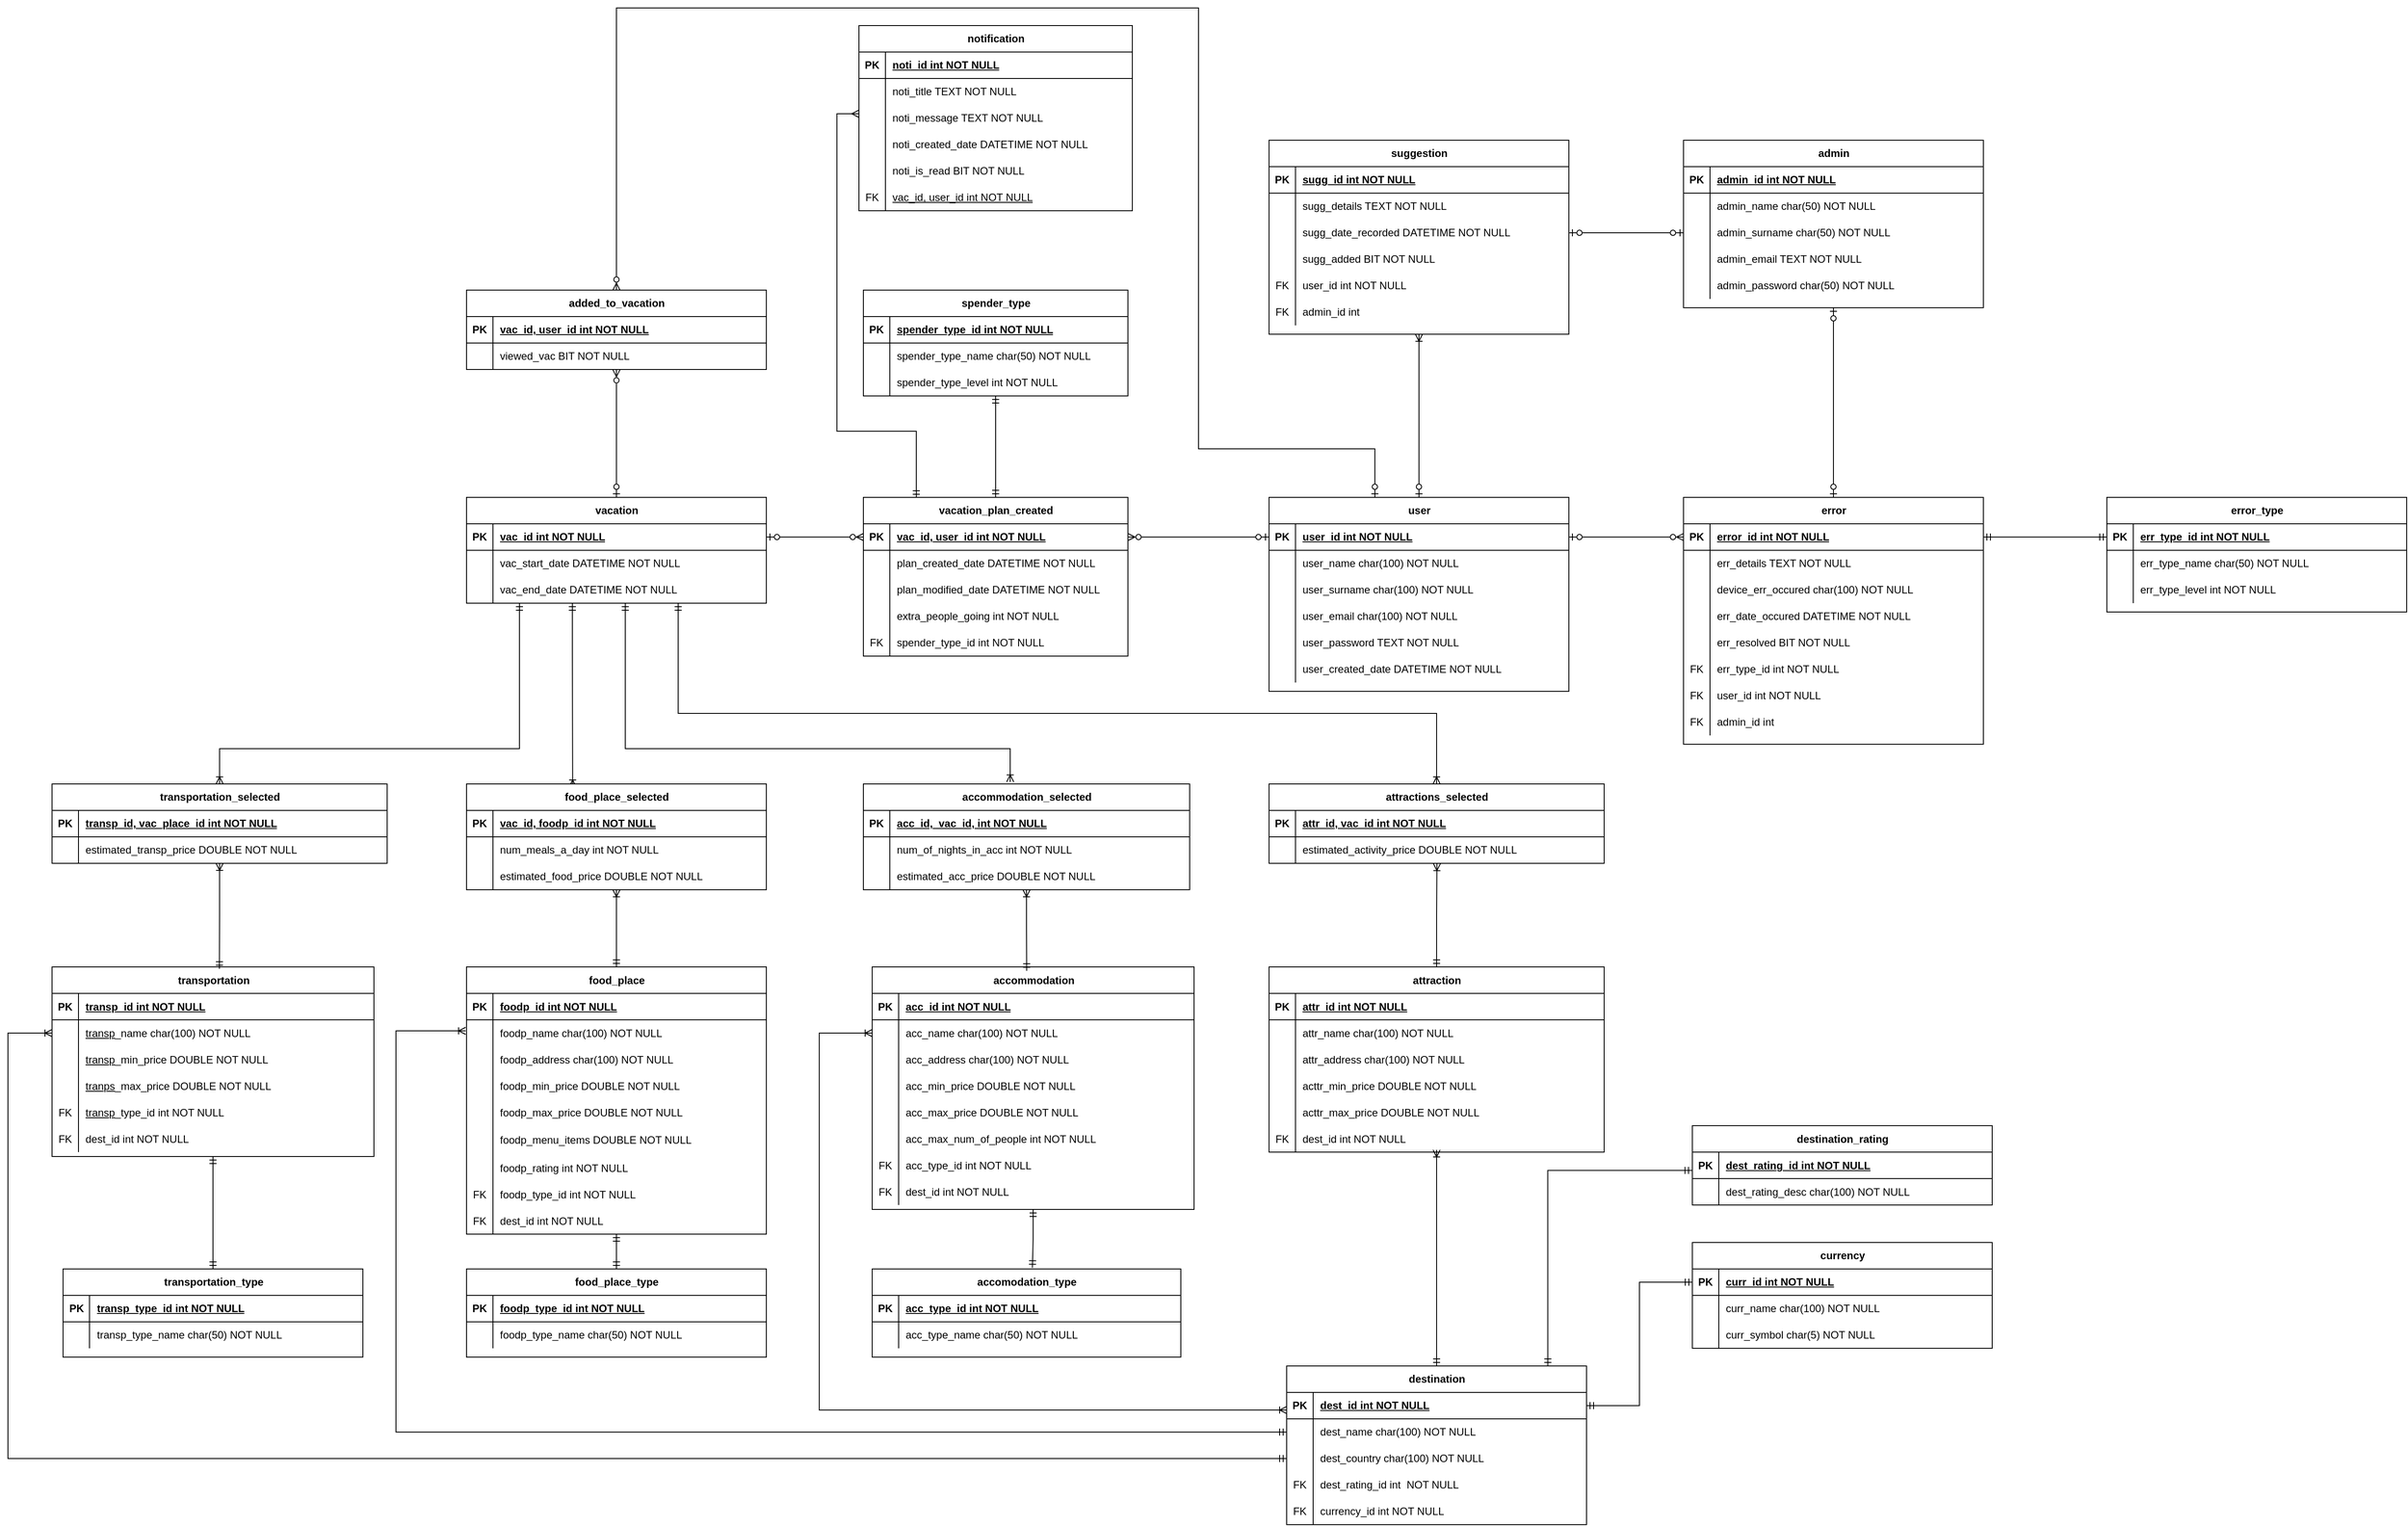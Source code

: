 <mxfile version="28.2.5">
  <diagram id="R2lEEEUBdFMjLlhIrx00" name="Page-1">
    <mxGraphModel dx="2855" dy="2024" grid="1" gridSize="10" guides="1" tooltips="1" connect="1" arrows="1" fold="1" page="1" pageScale="1" pageWidth="850" pageHeight="1100" math="0" shadow="0" extFonts="Permanent Marker^https://fonts.googleapis.com/css?family=Permanent+Marker">
      <root>
        <mxCell id="0" />
        <mxCell id="1" parent="0" />
        <mxCell id="bC6Y2QtmnpjEIqwO-aNc-60" style="edgeStyle=orthogonalEdgeStyle;rounded=0;orthogonalLoop=1;jettySize=auto;html=1;entryX=0.5;entryY=1;entryDx=0;entryDy=0;startArrow=ERzeroToOne;startFill=0;endArrow=ERoneToMany;endFill=0;" parent="1" source="-P0lGuWk36KbSbqphjK2-2" target="bC6Y2QtmnpjEIqwO-aNc-34" edge="1">
          <mxGeometry relative="1" as="geometry" />
        </mxCell>
        <mxCell id="bC6Y2QtmnpjEIqwO-aNc-81" style="edgeStyle=orthogonalEdgeStyle;rounded=0;orthogonalLoop=1;jettySize=auto;html=1;entryX=0.5;entryY=0;entryDx=0;entryDy=0;startArrow=ERzeroToOne;startFill=0;endArrow=ERzeroToMany;endFill=0;" parent="1" source="-P0lGuWk36KbSbqphjK2-2" target="bC6Y2QtmnpjEIqwO-aNc-70" edge="1">
          <mxGeometry relative="1" as="geometry">
            <Array as="points">
              <mxPoint x="990" y="-20" />
              <mxPoint x="790" y="-20" />
              <mxPoint x="790" y="-520" />
              <mxPoint x="130" y="-520" />
            </Array>
          </mxGeometry>
        </mxCell>
        <mxCell id="-P0lGuWk36KbSbqphjK2-2" value="user" style="shape=table;startSize=30;container=1;collapsible=1;childLayout=tableLayout;fixedRows=1;rowLines=0;fontStyle=1;align=center;resizeLast=1;html=1;" parent="1" vertex="1">
          <mxGeometry x="870" y="35" width="340" height="220" as="geometry" />
        </mxCell>
        <mxCell id="-P0lGuWk36KbSbqphjK2-3" value="" style="shape=tableRow;horizontal=0;startSize=0;swimlaneHead=0;swimlaneBody=0;fillColor=none;collapsible=0;dropTarget=0;points=[[0,0.5],[1,0.5]];portConstraint=eastwest;top=0;left=0;right=0;bottom=1;" parent="-P0lGuWk36KbSbqphjK2-2" vertex="1">
          <mxGeometry y="30" width="340" height="30" as="geometry" />
        </mxCell>
        <mxCell id="-P0lGuWk36KbSbqphjK2-4" value="PK" style="shape=partialRectangle;connectable=0;fillColor=none;top=0;left=0;bottom=0;right=0;fontStyle=1;overflow=hidden;whiteSpace=wrap;html=1;" parent="-P0lGuWk36KbSbqphjK2-3" vertex="1">
          <mxGeometry width="30" height="30" as="geometry">
            <mxRectangle width="30" height="30" as="alternateBounds" />
          </mxGeometry>
        </mxCell>
        <mxCell id="-P0lGuWk36KbSbqphjK2-5" value="user_id int NOT NULL" style="shape=partialRectangle;connectable=0;fillColor=none;top=0;left=0;bottom=0;right=0;align=left;spacingLeft=6;fontStyle=5;overflow=hidden;whiteSpace=wrap;html=1;" parent="-P0lGuWk36KbSbqphjK2-3" vertex="1">
          <mxGeometry x="30" width="310" height="30" as="geometry">
            <mxRectangle width="310" height="30" as="alternateBounds" />
          </mxGeometry>
        </mxCell>
        <mxCell id="-P0lGuWk36KbSbqphjK2-6" value="" style="shape=tableRow;horizontal=0;startSize=0;swimlaneHead=0;swimlaneBody=0;fillColor=none;collapsible=0;dropTarget=0;points=[[0,0.5],[1,0.5]];portConstraint=eastwest;top=0;left=0;right=0;bottom=0;" parent="-P0lGuWk36KbSbqphjK2-2" vertex="1">
          <mxGeometry y="60" width="340" height="30" as="geometry" />
        </mxCell>
        <mxCell id="-P0lGuWk36KbSbqphjK2-7" value="" style="shape=partialRectangle;connectable=0;fillColor=none;top=0;left=0;bottom=0;right=0;editable=1;overflow=hidden;whiteSpace=wrap;html=1;" parent="-P0lGuWk36KbSbqphjK2-6" vertex="1">
          <mxGeometry width="30" height="30" as="geometry">
            <mxRectangle width="30" height="30" as="alternateBounds" />
          </mxGeometry>
        </mxCell>
        <mxCell id="-P0lGuWk36KbSbqphjK2-8" value="user_name char(100) NOT NULL" style="shape=partialRectangle;connectable=0;fillColor=none;top=0;left=0;bottom=0;right=0;align=left;spacingLeft=6;overflow=hidden;whiteSpace=wrap;html=1;" parent="-P0lGuWk36KbSbqphjK2-6" vertex="1">
          <mxGeometry x="30" width="310" height="30" as="geometry">
            <mxRectangle width="310" height="30" as="alternateBounds" />
          </mxGeometry>
        </mxCell>
        <mxCell id="-P0lGuWk36KbSbqphjK2-9" value="" style="shape=tableRow;horizontal=0;startSize=0;swimlaneHead=0;swimlaneBody=0;fillColor=none;collapsible=0;dropTarget=0;points=[[0,0.5],[1,0.5]];portConstraint=eastwest;top=0;left=0;right=0;bottom=0;" parent="-P0lGuWk36KbSbqphjK2-2" vertex="1">
          <mxGeometry y="90" width="340" height="30" as="geometry" />
        </mxCell>
        <mxCell id="-P0lGuWk36KbSbqphjK2-10" value="" style="shape=partialRectangle;connectable=0;fillColor=none;top=0;left=0;bottom=0;right=0;editable=1;overflow=hidden;whiteSpace=wrap;html=1;" parent="-P0lGuWk36KbSbqphjK2-9" vertex="1">
          <mxGeometry width="30" height="30" as="geometry">
            <mxRectangle width="30" height="30" as="alternateBounds" />
          </mxGeometry>
        </mxCell>
        <mxCell id="-P0lGuWk36KbSbqphjK2-11" value="user_surname char(100) NOT NULL" style="shape=partialRectangle;connectable=0;fillColor=none;top=0;left=0;bottom=0;right=0;align=left;spacingLeft=6;overflow=hidden;whiteSpace=wrap;html=1;" parent="-P0lGuWk36KbSbqphjK2-9" vertex="1">
          <mxGeometry x="30" width="310" height="30" as="geometry">
            <mxRectangle width="310" height="30" as="alternateBounds" />
          </mxGeometry>
        </mxCell>
        <mxCell id="-P0lGuWk36KbSbqphjK2-12" value="" style="shape=tableRow;horizontal=0;startSize=0;swimlaneHead=0;swimlaneBody=0;fillColor=none;collapsible=0;dropTarget=0;points=[[0,0.5],[1,0.5]];portConstraint=eastwest;top=0;left=0;right=0;bottom=0;" parent="-P0lGuWk36KbSbqphjK2-2" vertex="1">
          <mxGeometry y="120" width="340" height="30" as="geometry" />
        </mxCell>
        <mxCell id="-P0lGuWk36KbSbqphjK2-13" value="" style="shape=partialRectangle;connectable=0;fillColor=none;top=0;left=0;bottom=0;right=0;editable=1;overflow=hidden;whiteSpace=wrap;html=1;" parent="-P0lGuWk36KbSbqphjK2-12" vertex="1">
          <mxGeometry width="30" height="30" as="geometry">
            <mxRectangle width="30" height="30" as="alternateBounds" />
          </mxGeometry>
        </mxCell>
        <mxCell id="-P0lGuWk36KbSbqphjK2-14" value="user_email char(100) NOT NULL" style="shape=partialRectangle;connectable=0;fillColor=none;top=0;left=0;bottom=0;right=0;align=left;spacingLeft=6;overflow=hidden;whiteSpace=wrap;html=1;" parent="-P0lGuWk36KbSbqphjK2-12" vertex="1">
          <mxGeometry x="30" width="310" height="30" as="geometry">
            <mxRectangle width="310" height="30" as="alternateBounds" />
          </mxGeometry>
        </mxCell>
        <mxCell id="-3sHpAG20B5kvawKyPfJ-175" style="shape=tableRow;horizontal=0;startSize=0;swimlaneHead=0;swimlaneBody=0;fillColor=none;collapsible=0;dropTarget=0;points=[[0,0.5],[1,0.5]];portConstraint=eastwest;top=0;left=0;right=0;bottom=0;" parent="-P0lGuWk36KbSbqphjK2-2" vertex="1">
          <mxGeometry y="150" width="340" height="30" as="geometry" />
        </mxCell>
        <mxCell id="-3sHpAG20B5kvawKyPfJ-176" style="shape=partialRectangle;connectable=0;fillColor=none;top=0;left=0;bottom=0;right=0;editable=1;overflow=hidden;whiteSpace=wrap;html=1;" parent="-3sHpAG20B5kvawKyPfJ-175" vertex="1">
          <mxGeometry width="30" height="30" as="geometry">
            <mxRectangle width="30" height="30" as="alternateBounds" />
          </mxGeometry>
        </mxCell>
        <mxCell id="-3sHpAG20B5kvawKyPfJ-177" value="user_password TEXT NOT NULL" style="shape=partialRectangle;connectable=0;fillColor=none;top=0;left=0;bottom=0;right=0;align=left;spacingLeft=6;overflow=hidden;whiteSpace=wrap;html=1;" parent="-3sHpAG20B5kvawKyPfJ-175" vertex="1">
          <mxGeometry x="30" width="310" height="30" as="geometry">
            <mxRectangle width="310" height="30" as="alternateBounds" />
          </mxGeometry>
        </mxCell>
        <mxCell id="bC6Y2QtmnpjEIqwO-aNc-64" style="shape=tableRow;horizontal=0;startSize=0;swimlaneHead=0;swimlaneBody=0;fillColor=none;collapsible=0;dropTarget=0;points=[[0,0.5],[1,0.5]];portConstraint=eastwest;top=0;left=0;right=0;bottom=0;" parent="-P0lGuWk36KbSbqphjK2-2" vertex="1">
          <mxGeometry y="180" width="340" height="30" as="geometry" />
        </mxCell>
        <mxCell id="bC6Y2QtmnpjEIqwO-aNc-65" style="shape=partialRectangle;connectable=0;fillColor=none;top=0;left=0;bottom=0;right=0;editable=1;overflow=hidden;whiteSpace=wrap;html=1;" parent="bC6Y2QtmnpjEIqwO-aNc-64" vertex="1">
          <mxGeometry width="30" height="30" as="geometry">
            <mxRectangle width="30" height="30" as="alternateBounds" />
          </mxGeometry>
        </mxCell>
        <mxCell id="bC6Y2QtmnpjEIqwO-aNc-66" value="user_created_date DATETIME NOT NULL" style="shape=partialRectangle;connectable=0;fillColor=none;top=0;left=0;bottom=0;right=0;align=left;spacingLeft=6;overflow=hidden;whiteSpace=wrap;html=1;" parent="bC6Y2QtmnpjEIqwO-aNc-64" vertex="1">
          <mxGeometry x="30" width="310" height="30" as="geometry">
            <mxRectangle width="310" height="30" as="alternateBounds" />
          </mxGeometry>
        </mxCell>
        <mxCell id="-3sHpAG20B5kvawKyPfJ-84" style="edgeStyle=orthogonalEdgeStyle;rounded=0;orthogonalLoop=1;jettySize=auto;html=1;entryX=0.5;entryY=0;entryDx=0;entryDy=0;startArrow=ERmandOne;startFill=0;endArrow=ERoneToMany;endFill=0;" parent="1" source="-P0lGuWk36KbSbqphjK2-15" target="-P0lGuWk36KbSbqphjK2-162" edge="1">
          <mxGeometry relative="1" as="geometry">
            <Array as="points">
              <mxPoint x="20" y="320" />
              <mxPoint x="-320" y="320" />
            </Array>
          </mxGeometry>
        </mxCell>
        <mxCell id="-3sHpAG20B5kvawKyPfJ-85" style="edgeStyle=orthogonalEdgeStyle;rounded=0;orthogonalLoop=1;jettySize=auto;html=1;entryX=0.354;entryY=0.029;entryDx=0;entryDy=0;startArrow=ERmandOne;startFill=0;endArrow=ERoneToMany;endFill=0;entryPerimeter=0;" parent="1" source="-P0lGuWk36KbSbqphjK2-15" target="-P0lGuWk36KbSbqphjK2-135" edge="1">
          <mxGeometry relative="1" as="geometry">
            <Array as="points">
              <mxPoint x="80" y="210" />
              <mxPoint x="80" y="210" />
            </Array>
          </mxGeometry>
        </mxCell>
        <mxCell id="bC6Y2QtmnpjEIqwO-aNc-2" style="edgeStyle=orthogonalEdgeStyle;rounded=0;orthogonalLoop=1;jettySize=auto;html=1;entryX=0.5;entryY=0;entryDx=0;entryDy=0;startArrow=ERmandOne;startFill=0;endArrow=ERoneToMany;endFill=0;" parent="1" source="-P0lGuWk36KbSbqphjK2-15" target="-3sHpAG20B5kvawKyPfJ-151" edge="1">
          <mxGeometry relative="1" as="geometry">
            <Array as="points">
              <mxPoint x="200" y="280" />
              <mxPoint x="1060" y="280" />
            </Array>
          </mxGeometry>
        </mxCell>
        <mxCell id="-P0lGuWk36KbSbqphjK2-15" value="vacation" style="shape=table;startSize=30;container=1;collapsible=1;childLayout=tableLayout;fixedRows=1;rowLines=0;fontStyle=1;align=center;resizeLast=1;html=1;" parent="1" vertex="1">
          <mxGeometry x="-40" y="35" width="340" height="120" as="geometry" />
        </mxCell>
        <mxCell id="-P0lGuWk36KbSbqphjK2-16" value="" style="shape=tableRow;horizontal=0;startSize=0;swimlaneHead=0;swimlaneBody=0;fillColor=none;collapsible=0;dropTarget=0;points=[[0,0.5],[1,0.5]];portConstraint=eastwest;top=0;left=0;right=0;bottom=1;" parent="-P0lGuWk36KbSbqphjK2-15" vertex="1">
          <mxGeometry y="30" width="340" height="30" as="geometry" />
        </mxCell>
        <mxCell id="-P0lGuWk36KbSbqphjK2-17" value="PK" style="shape=partialRectangle;connectable=0;fillColor=none;top=0;left=0;bottom=0;right=0;fontStyle=1;overflow=hidden;whiteSpace=wrap;html=1;" parent="-P0lGuWk36KbSbqphjK2-16" vertex="1">
          <mxGeometry width="30" height="30" as="geometry">
            <mxRectangle width="30" height="30" as="alternateBounds" />
          </mxGeometry>
        </mxCell>
        <mxCell id="-P0lGuWk36KbSbqphjK2-18" value="vac_id int NOT NULL" style="shape=partialRectangle;connectable=0;fillColor=none;top=0;left=0;bottom=0;right=0;align=left;spacingLeft=6;fontStyle=5;overflow=hidden;whiteSpace=wrap;html=1;" parent="-P0lGuWk36KbSbqphjK2-16" vertex="1">
          <mxGeometry x="30" width="310" height="30" as="geometry">
            <mxRectangle width="310" height="30" as="alternateBounds" />
          </mxGeometry>
        </mxCell>
        <mxCell id="-P0lGuWk36KbSbqphjK2-22" value="" style="shape=tableRow;horizontal=0;startSize=0;swimlaneHead=0;swimlaneBody=0;fillColor=none;collapsible=0;dropTarget=0;points=[[0,0.5],[1,0.5]];portConstraint=eastwest;top=0;left=0;right=0;bottom=0;" parent="-P0lGuWk36KbSbqphjK2-15" vertex="1">
          <mxGeometry y="60" width="340" height="30" as="geometry" />
        </mxCell>
        <mxCell id="-P0lGuWk36KbSbqphjK2-23" value="" style="shape=partialRectangle;connectable=0;fillColor=none;top=0;left=0;bottom=0;right=0;editable=1;overflow=hidden;whiteSpace=wrap;html=1;" parent="-P0lGuWk36KbSbqphjK2-22" vertex="1">
          <mxGeometry width="30" height="30" as="geometry">
            <mxRectangle width="30" height="30" as="alternateBounds" />
          </mxGeometry>
        </mxCell>
        <mxCell id="-P0lGuWk36KbSbqphjK2-24" value="vac_start_date DATETIME NOT NULL" style="shape=partialRectangle;connectable=0;fillColor=none;top=0;left=0;bottom=0;right=0;align=left;spacingLeft=6;overflow=hidden;whiteSpace=wrap;html=1;" parent="-P0lGuWk36KbSbqphjK2-22" vertex="1">
          <mxGeometry x="30" width="310" height="30" as="geometry">
            <mxRectangle width="310" height="30" as="alternateBounds" />
          </mxGeometry>
        </mxCell>
        <mxCell id="-3sHpAG20B5kvawKyPfJ-38" style="shape=tableRow;horizontal=0;startSize=0;swimlaneHead=0;swimlaneBody=0;fillColor=none;collapsible=0;dropTarget=0;points=[[0,0.5],[1,0.5]];portConstraint=eastwest;top=0;left=0;right=0;bottom=0;" parent="-P0lGuWk36KbSbqphjK2-15" vertex="1">
          <mxGeometry y="90" width="340" height="30" as="geometry" />
        </mxCell>
        <mxCell id="-3sHpAG20B5kvawKyPfJ-39" style="shape=partialRectangle;connectable=0;fillColor=none;top=0;left=0;bottom=0;right=0;editable=1;overflow=hidden;whiteSpace=wrap;html=1;" parent="-3sHpAG20B5kvawKyPfJ-38" vertex="1">
          <mxGeometry width="30" height="30" as="geometry">
            <mxRectangle width="30" height="30" as="alternateBounds" />
          </mxGeometry>
        </mxCell>
        <mxCell id="-3sHpAG20B5kvawKyPfJ-40" value="vac_end_date DATETIME NOT NULL" style="shape=partialRectangle;connectable=0;fillColor=none;top=0;left=0;bottom=0;right=0;align=left;spacingLeft=6;overflow=hidden;whiteSpace=wrap;html=1;" parent="-3sHpAG20B5kvawKyPfJ-38" vertex="1">
          <mxGeometry x="30" width="310" height="30" as="geometry">
            <mxRectangle width="310" height="30" as="alternateBounds" />
          </mxGeometry>
        </mxCell>
        <mxCell id="bC6Y2QtmnpjEIqwO-aNc-8" style="edgeStyle=orthogonalEdgeStyle;rounded=0;orthogonalLoop=1;jettySize=auto;html=1;startArrow=ERoneToMany;startFill=0;endArrow=ERoneToMany;endFill=0;entryX=0;entryY=0.5;entryDx=0;entryDy=0;" parent="1" source="-P0lGuWk36KbSbqphjK2-53" target="-P0lGuWk36KbSbqphjK2-73" edge="1">
          <mxGeometry relative="1" as="geometry">
            <mxPoint x="370" y="650" as="targetPoint" />
            <Array as="points">
              <mxPoint x="360" y="1070" />
              <mxPoint x="360" y="642" />
            </Array>
          </mxGeometry>
        </mxCell>
        <mxCell id="-P0lGuWk36KbSbqphjK2-53" value="destination" style="shape=table;startSize=30;container=1;collapsible=1;childLayout=tableLayout;fixedRows=1;rowLines=0;fontStyle=1;align=center;resizeLast=1;html=1;" parent="1" vertex="1">
          <mxGeometry x="890" y="1020" width="340" height="180" as="geometry" />
        </mxCell>
        <mxCell id="-P0lGuWk36KbSbqphjK2-54" value="" style="shape=tableRow;horizontal=0;startSize=0;swimlaneHead=0;swimlaneBody=0;fillColor=none;collapsible=0;dropTarget=0;points=[[0,0.5],[1,0.5]];portConstraint=eastwest;top=0;left=0;right=0;bottom=1;" parent="-P0lGuWk36KbSbqphjK2-53" vertex="1">
          <mxGeometry y="30" width="340" height="30" as="geometry" />
        </mxCell>
        <mxCell id="-P0lGuWk36KbSbqphjK2-55" value="PK" style="shape=partialRectangle;connectable=0;fillColor=none;top=0;left=0;bottom=0;right=0;fontStyle=1;overflow=hidden;whiteSpace=wrap;html=1;" parent="-P0lGuWk36KbSbqphjK2-54" vertex="1">
          <mxGeometry width="30" height="30" as="geometry">
            <mxRectangle width="30" height="30" as="alternateBounds" />
          </mxGeometry>
        </mxCell>
        <mxCell id="-P0lGuWk36KbSbqphjK2-56" value="dest_id int NOT NULL" style="shape=partialRectangle;connectable=0;fillColor=none;top=0;left=0;bottom=0;right=0;align=left;spacingLeft=6;fontStyle=5;overflow=hidden;whiteSpace=wrap;html=1;" parent="-P0lGuWk36KbSbqphjK2-54" vertex="1">
          <mxGeometry x="30" width="310" height="30" as="geometry">
            <mxRectangle width="310" height="30" as="alternateBounds" />
          </mxGeometry>
        </mxCell>
        <mxCell id="-P0lGuWk36KbSbqphjK2-57" value="" style="shape=tableRow;horizontal=0;startSize=0;swimlaneHead=0;swimlaneBody=0;fillColor=none;collapsible=0;dropTarget=0;points=[[0,0.5],[1,0.5]];portConstraint=eastwest;top=0;left=0;right=0;bottom=0;" parent="-P0lGuWk36KbSbqphjK2-53" vertex="1">
          <mxGeometry y="60" width="340" height="30" as="geometry" />
        </mxCell>
        <mxCell id="-P0lGuWk36KbSbqphjK2-58" value="" style="shape=partialRectangle;connectable=0;fillColor=none;top=0;left=0;bottom=0;right=0;editable=1;overflow=hidden;whiteSpace=wrap;html=1;" parent="-P0lGuWk36KbSbqphjK2-57" vertex="1">
          <mxGeometry width="30" height="30" as="geometry">
            <mxRectangle width="30" height="30" as="alternateBounds" />
          </mxGeometry>
        </mxCell>
        <mxCell id="-P0lGuWk36KbSbqphjK2-59" value="dest_name char(100) NOT NULL" style="shape=partialRectangle;connectable=0;fillColor=none;top=0;left=0;bottom=0;right=0;align=left;spacingLeft=6;overflow=hidden;whiteSpace=wrap;html=1;" parent="-P0lGuWk36KbSbqphjK2-57" vertex="1">
          <mxGeometry x="30" width="310" height="30" as="geometry">
            <mxRectangle width="310" height="30" as="alternateBounds" />
          </mxGeometry>
        </mxCell>
        <mxCell id="gEheFwowYfeTIJugkYwo-1" style="shape=tableRow;horizontal=0;startSize=0;swimlaneHead=0;swimlaneBody=0;fillColor=none;collapsible=0;dropTarget=0;points=[[0,0.5],[1,0.5]];portConstraint=eastwest;top=0;left=0;right=0;bottom=0;" parent="-P0lGuWk36KbSbqphjK2-53" vertex="1">
          <mxGeometry y="90" width="340" height="30" as="geometry" />
        </mxCell>
        <mxCell id="gEheFwowYfeTIJugkYwo-2" style="shape=partialRectangle;connectable=0;fillColor=none;top=0;left=0;bottom=0;right=0;editable=1;overflow=hidden;whiteSpace=wrap;html=1;" parent="gEheFwowYfeTIJugkYwo-1" vertex="1">
          <mxGeometry width="30" height="30" as="geometry">
            <mxRectangle width="30" height="30" as="alternateBounds" />
          </mxGeometry>
        </mxCell>
        <mxCell id="gEheFwowYfeTIJugkYwo-3" value="dest_country char(100) NOT NULL" style="shape=partialRectangle;connectable=0;fillColor=none;top=0;left=0;bottom=0;right=0;align=left;spacingLeft=6;overflow=hidden;whiteSpace=wrap;html=1;" parent="gEheFwowYfeTIJugkYwo-1" vertex="1">
          <mxGeometry x="30" width="310" height="30" as="geometry">
            <mxRectangle width="310" height="30" as="alternateBounds" />
          </mxGeometry>
        </mxCell>
        <mxCell id="-P0lGuWk36KbSbqphjK2-66" style="shape=tableRow;horizontal=0;startSize=0;swimlaneHead=0;swimlaneBody=0;fillColor=none;collapsible=0;dropTarget=0;points=[[0,0.5],[1,0.5]];portConstraint=eastwest;top=0;left=0;right=0;bottom=0;" parent="-P0lGuWk36KbSbqphjK2-53" vertex="1">
          <mxGeometry y="120" width="340" height="30" as="geometry" />
        </mxCell>
        <mxCell id="-P0lGuWk36KbSbqphjK2-67" value="FK" style="shape=partialRectangle;connectable=0;fillColor=none;top=0;left=0;bottom=0;right=0;editable=1;overflow=hidden;whiteSpace=wrap;html=1;" parent="-P0lGuWk36KbSbqphjK2-66" vertex="1">
          <mxGeometry width="30" height="30" as="geometry">
            <mxRectangle width="30" height="30" as="alternateBounds" />
          </mxGeometry>
        </mxCell>
        <mxCell id="-P0lGuWk36KbSbqphjK2-68" value="dest_rating_id int&amp;nbsp; NOT NULL" style="shape=partialRectangle;connectable=0;fillColor=none;top=0;left=0;bottom=0;right=0;align=left;spacingLeft=6;overflow=hidden;whiteSpace=wrap;html=1;" parent="-P0lGuWk36KbSbqphjK2-66" vertex="1">
          <mxGeometry x="30" width="310" height="30" as="geometry">
            <mxRectangle width="310" height="30" as="alternateBounds" />
          </mxGeometry>
        </mxCell>
        <mxCell id="8XQOphF1O1HyMCHGej3f-10" style="shape=tableRow;horizontal=0;startSize=0;swimlaneHead=0;swimlaneBody=0;fillColor=none;collapsible=0;dropTarget=0;points=[[0,0.5],[1,0.5]];portConstraint=eastwest;top=0;left=0;right=0;bottom=0;" parent="-P0lGuWk36KbSbqphjK2-53" vertex="1">
          <mxGeometry y="150" width="340" height="30" as="geometry" />
        </mxCell>
        <mxCell id="8XQOphF1O1HyMCHGej3f-11" value="FK" style="shape=partialRectangle;connectable=0;fillColor=none;top=0;left=0;bottom=0;right=0;editable=1;overflow=hidden;whiteSpace=wrap;html=1;" parent="8XQOphF1O1HyMCHGej3f-10" vertex="1">
          <mxGeometry width="30" height="30" as="geometry">
            <mxRectangle width="30" height="30" as="alternateBounds" />
          </mxGeometry>
        </mxCell>
        <mxCell id="8XQOphF1O1HyMCHGej3f-12" value="currency_id int NOT NULL" style="shape=partialRectangle;connectable=0;fillColor=none;top=0;left=0;bottom=0;right=0;align=left;spacingLeft=6;overflow=hidden;whiteSpace=wrap;html=1;" parent="8XQOphF1O1HyMCHGej3f-10" vertex="1">
          <mxGeometry x="30" width="310" height="30" as="geometry">
            <mxRectangle width="310" height="30" as="alternateBounds" />
          </mxGeometry>
        </mxCell>
        <mxCell id="-P0lGuWk36KbSbqphjK2-69" value="accommodation" style="shape=table;startSize=30;container=1;collapsible=1;childLayout=tableLayout;fixedRows=1;rowLines=0;fontStyle=1;align=center;resizeLast=1;html=1;" parent="1" vertex="1">
          <mxGeometry x="420" y="567.5" width="365" height="275" as="geometry" />
        </mxCell>
        <mxCell id="-P0lGuWk36KbSbqphjK2-70" value="" style="shape=tableRow;horizontal=0;startSize=0;swimlaneHead=0;swimlaneBody=0;fillColor=none;collapsible=0;dropTarget=0;points=[[0,0.5],[1,0.5]];portConstraint=eastwest;top=0;left=0;right=0;bottom=1;" parent="-P0lGuWk36KbSbqphjK2-69" vertex="1">
          <mxGeometry y="30" width="365" height="30" as="geometry" />
        </mxCell>
        <mxCell id="-P0lGuWk36KbSbqphjK2-71" value="PK" style="shape=partialRectangle;connectable=0;fillColor=none;top=0;left=0;bottom=0;right=0;fontStyle=1;overflow=hidden;whiteSpace=wrap;html=1;" parent="-P0lGuWk36KbSbqphjK2-70" vertex="1">
          <mxGeometry width="30" height="30" as="geometry">
            <mxRectangle width="30" height="30" as="alternateBounds" />
          </mxGeometry>
        </mxCell>
        <mxCell id="-P0lGuWk36KbSbqphjK2-72" value="acc_id int NOT NULL" style="shape=partialRectangle;connectable=0;fillColor=none;top=0;left=0;bottom=0;right=0;align=left;spacingLeft=6;fontStyle=5;overflow=hidden;whiteSpace=wrap;html=1;" parent="-P0lGuWk36KbSbqphjK2-70" vertex="1">
          <mxGeometry x="30" width="335" height="30" as="geometry">
            <mxRectangle width="335" height="30" as="alternateBounds" />
          </mxGeometry>
        </mxCell>
        <mxCell id="-P0lGuWk36KbSbqphjK2-73" value="" style="shape=tableRow;horizontal=0;startSize=0;swimlaneHead=0;swimlaneBody=0;fillColor=none;collapsible=0;dropTarget=0;points=[[0,0.5],[1,0.5]];portConstraint=eastwest;top=0;left=0;right=0;bottom=0;" parent="-P0lGuWk36KbSbqphjK2-69" vertex="1">
          <mxGeometry y="60" width="365" height="30" as="geometry" />
        </mxCell>
        <mxCell id="-P0lGuWk36KbSbqphjK2-74" value="" style="shape=partialRectangle;connectable=0;fillColor=none;top=0;left=0;bottom=0;right=0;editable=1;overflow=hidden;whiteSpace=wrap;html=1;" parent="-P0lGuWk36KbSbqphjK2-73" vertex="1">
          <mxGeometry width="30" height="30" as="geometry">
            <mxRectangle width="30" height="30" as="alternateBounds" />
          </mxGeometry>
        </mxCell>
        <mxCell id="-P0lGuWk36KbSbqphjK2-75" value="acc_name char(100) NOT NULL" style="shape=partialRectangle;connectable=0;fillColor=none;top=0;left=0;bottom=0;right=0;align=left;spacingLeft=6;overflow=hidden;whiteSpace=wrap;html=1;" parent="-P0lGuWk36KbSbqphjK2-73" vertex="1">
          <mxGeometry x="30" width="335" height="30" as="geometry">
            <mxRectangle width="335" height="30" as="alternateBounds" />
          </mxGeometry>
        </mxCell>
        <mxCell id="8XQOphF1O1HyMCHGej3f-17" style="shape=tableRow;horizontal=0;startSize=0;swimlaneHead=0;swimlaneBody=0;fillColor=none;collapsible=0;dropTarget=0;points=[[0,0.5],[1,0.5]];portConstraint=eastwest;top=0;left=0;right=0;bottom=0;" parent="-P0lGuWk36KbSbqphjK2-69" vertex="1">
          <mxGeometry y="90" width="365" height="30" as="geometry" />
        </mxCell>
        <mxCell id="8XQOphF1O1HyMCHGej3f-18" style="shape=partialRectangle;connectable=0;fillColor=none;top=0;left=0;bottom=0;right=0;editable=1;overflow=hidden;whiteSpace=wrap;html=1;" parent="8XQOphF1O1HyMCHGej3f-17" vertex="1">
          <mxGeometry width="30" height="30" as="geometry">
            <mxRectangle width="30" height="30" as="alternateBounds" />
          </mxGeometry>
        </mxCell>
        <mxCell id="8XQOphF1O1HyMCHGej3f-19" value="acc_address char(100) NOT NULL" style="shape=partialRectangle;connectable=0;fillColor=none;top=0;left=0;bottom=0;right=0;align=left;spacingLeft=6;overflow=hidden;whiteSpace=wrap;html=1;" parent="8XQOphF1O1HyMCHGej3f-17" vertex="1">
          <mxGeometry x="30" width="335" height="30" as="geometry">
            <mxRectangle width="335" height="30" as="alternateBounds" />
          </mxGeometry>
        </mxCell>
        <mxCell id="-P0lGuWk36KbSbqphjK2-79" value="" style="shape=tableRow;horizontal=0;startSize=0;swimlaneHead=0;swimlaneBody=0;fillColor=none;collapsible=0;dropTarget=0;points=[[0,0.5],[1,0.5]];portConstraint=eastwest;top=0;left=0;right=0;bottom=0;" parent="-P0lGuWk36KbSbqphjK2-69" vertex="1">
          <mxGeometry y="120" width="365" height="30" as="geometry" />
        </mxCell>
        <mxCell id="-P0lGuWk36KbSbqphjK2-80" value="" style="shape=partialRectangle;connectable=0;fillColor=none;top=0;left=0;bottom=0;right=0;editable=1;overflow=hidden;whiteSpace=wrap;html=1;" parent="-P0lGuWk36KbSbqphjK2-79" vertex="1">
          <mxGeometry width="30" height="30" as="geometry">
            <mxRectangle width="30" height="30" as="alternateBounds" />
          </mxGeometry>
        </mxCell>
        <mxCell id="-P0lGuWk36KbSbqphjK2-81" value="acc_min_price DOUBLE NOT NULL" style="shape=partialRectangle;connectable=0;fillColor=none;top=0;left=0;bottom=0;right=0;align=left;spacingLeft=6;overflow=hidden;whiteSpace=wrap;html=1;" parent="-P0lGuWk36KbSbqphjK2-79" vertex="1">
          <mxGeometry x="30" width="335" height="30" as="geometry">
            <mxRectangle width="335" height="30" as="alternateBounds" />
          </mxGeometry>
        </mxCell>
        <mxCell id="-P0lGuWk36KbSbqphjK2-82" style="shape=tableRow;horizontal=0;startSize=0;swimlaneHead=0;swimlaneBody=0;fillColor=none;collapsible=0;dropTarget=0;points=[[0,0.5],[1,0.5]];portConstraint=eastwest;top=0;left=0;right=0;bottom=0;" parent="-P0lGuWk36KbSbqphjK2-69" vertex="1">
          <mxGeometry y="150" width="365" height="30" as="geometry" />
        </mxCell>
        <mxCell id="-P0lGuWk36KbSbqphjK2-83" style="shape=partialRectangle;connectable=0;fillColor=none;top=0;left=0;bottom=0;right=0;editable=1;overflow=hidden;whiteSpace=wrap;html=1;" parent="-P0lGuWk36KbSbqphjK2-82" vertex="1">
          <mxGeometry width="30" height="30" as="geometry">
            <mxRectangle width="30" height="30" as="alternateBounds" />
          </mxGeometry>
        </mxCell>
        <mxCell id="-P0lGuWk36KbSbqphjK2-84" value="acc_max_price DOUBLE NOT NULL" style="shape=partialRectangle;connectable=0;fillColor=none;top=0;left=0;bottom=0;right=0;align=left;spacingLeft=6;overflow=hidden;whiteSpace=wrap;html=1;" parent="-P0lGuWk36KbSbqphjK2-82" vertex="1">
          <mxGeometry x="30" width="335" height="30" as="geometry">
            <mxRectangle width="335" height="30" as="alternateBounds" />
          </mxGeometry>
        </mxCell>
        <mxCell id="bC6Y2QtmnpjEIqwO-aNc-67" style="shape=tableRow;horizontal=0;startSize=0;swimlaneHead=0;swimlaneBody=0;fillColor=none;collapsible=0;dropTarget=0;points=[[0,0.5],[1,0.5]];portConstraint=eastwest;top=0;left=0;right=0;bottom=0;" parent="-P0lGuWk36KbSbqphjK2-69" vertex="1">
          <mxGeometry y="180" width="365" height="30" as="geometry" />
        </mxCell>
        <mxCell id="bC6Y2QtmnpjEIqwO-aNc-68" style="shape=partialRectangle;connectable=0;fillColor=none;top=0;left=0;bottom=0;right=0;editable=1;overflow=hidden;whiteSpace=wrap;html=1;" parent="bC6Y2QtmnpjEIqwO-aNc-67" vertex="1">
          <mxGeometry width="30" height="30" as="geometry">
            <mxRectangle width="30" height="30" as="alternateBounds" />
          </mxGeometry>
        </mxCell>
        <mxCell id="bC6Y2QtmnpjEIqwO-aNc-69" value="acc_max_num_of_people int NOT NULL" style="shape=partialRectangle;connectable=0;fillColor=none;top=0;left=0;bottom=0;right=0;align=left;spacingLeft=6;overflow=hidden;whiteSpace=wrap;html=1;" parent="bC6Y2QtmnpjEIqwO-aNc-67" vertex="1">
          <mxGeometry x="30" width="335" height="30" as="geometry">
            <mxRectangle width="335" height="30" as="alternateBounds" />
          </mxGeometry>
        </mxCell>
        <mxCell id="-P0lGuWk36KbSbqphjK2-76" value="" style="shape=tableRow;horizontal=0;startSize=0;swimlaneHead=0;swimlaneBody=0;fillColor=none;collapsible=0;dropTarget=0;points=[[0,0.5],[1,0.5]];portConstraint=eastwest;top=0;left=0;right=0;bottom=0;" parent="-P0lGuWk36KbSbqphjK2-69" vertex="1">
          <mxGeometry y="210" width="365" height="30" as="geometry" />
        </mxCell>
        <mxCell id="-P0lGuWk36KbSbqphjK2-77" value="FK" style="shape=partialRectangle;connectable=0;fillColor=none;top=0;left=0;bottom=0;right=0;editable=1;overflow=hidden;whiteSpace=wrap;html=1;" parent="-P0lGuWk36KbSbqphjK2-76" vertex="1">
          <mxGeometry width="30" height="30" as="geometry">
            <mxRectangle width="30" height="30" as="alternateBounds" />
          </mxGeometry>
        </mxCell>
        <mxCell id="-P0lGuWk36KbSbqphjK2-78" value="acc_type_id int NOT NULL" style="shape=partialRectangle;connectable=0;fillColor=none;top=0;left=0;bottom=0;right=0;align=left;spacingLeft=6;overflow=hidden;whiteSpace=wrap;html=1;" parent="-P0lGuWk36KbSbqphjK2-76" vertex="1">
          <mxGeometry x="30" width="335" height="30" as="geometry">
            <mxRectangle width="335" height="30" as="alternateBounds" />
          </mxGeometry>
        </mxCell>
        <mxCell id="8XQOphF1O1HyMCHGej3f-23" style="shape=tableRow;horizontal=0;startSize=0;swimlaneHead=0;swimlaneBody=0;fillColor=none;collapsible=0;dropTarget=0;points=[[0,0.5],[1,0.5]];portConstraint=eastwest;top=0;left=0;right=0;bottom=0;" parent="-P0lGuWk36KbSbqphjK2-69" vertex="1">
          <mxGeometry y="240" width="365" height="30" as="geometry" />
        </mxCell>
        <mxCell id="8XQOphF1O1HyMCHGej3f-24" value="FK" style="shape=partialRectangle;connectable=0;fillColor=none;top=0;left=0;bottom=0;right=0;editable=1;overflow=hidden;whiteSpace=wrap;html=1;" parent="8XQOphF1O1HyMCHGej3f-23" vertex="1">
          <mxGeometry width="30" height="30" as="geometry">
            <mxRectangle width="30" height="30" as="alternateBounds" />
          </mxGeometry>
        </mxCell>
        <mxCell id="8XQOphF1O1HyMCHGej3f-25" value="dest_id int NOT NULL" style="shape=partialRectangle;connectable=0;fillColor=none;top=0;left=0;bottom=0;right=0;align=left;spacingLeft=6;overflow=hidden;whiteSpace=wrap;html=1;" parent="8XQOphF1O1HyMCHGej3f-23" vertex="1">
          <mxGeometry x="30" width="335" height="30" as="geometry">
            <mxRectangle width="335" height="30" as="alternateBounds" />
          </mxGeometry>
        </mxCell>
        <mxCell id="-3sHpAG20B5kvawKyPfJ-147" style="edgeStyle=orthogonalEdgeStyle;rounded=0;orthogonalLoop=1;jettySize=auto;html=1;entryX=0.5;entryY=0;entryDx=0;entryDy=0;startArrow=ERmandOne;startFill=0;endArrow=ERmandOne;endFill=0;" parent="1" source="-P0lGuWk36KbSbqphjK2-85" target="-3sHpAG20B5kvawKyPfJ-125" edge="1">
          <mxGeometry relative="1" as="geometry" />
        </mxCell>
        <mxCell id="-P0lGuWk36KbSbqphjK2-85" value="food_place" style="shape=table;startSize=30;container=1;collapsible=1;childLayout=tableLayout;fixedRows=1;rowLines=0;fontStyle=1;align=center;resizeLast=1;html=1;" parent="1" vertex="1">
          <mxGeometry x="-40" y="567.5" width="340" height="303" as="geometry" />
        </mxCell>
        <mxCell id="-P0lGuWk36KbSbqphjK2-86" value="" style="shape=tableRow;horizontal=0;startSize=0;swimlaneHead=0;swimlaneBody=0;fillColor=none;collapsible=0;dropTarget=0;points=[[0,0.5],[1,0.5]];portConstraint=eastwest;top=0;left=0;right=0;bottom=1;" parent="-P0lGuWk36KbSbqphjK2-85" vertex="1">
          <mxGeometry y="30" width="340" height="30" as="geometry" />
        </mxCell>
        <mxCell id="-P0lGuWk36KbSbqphjK2-87" value="PK" style="shape=partialRectangle;connectable=0;fillColor=none;top=0;left=0;bottom=0;right=0;fontStyle=1;overflow=hidden;whiteSpace=wrap;html=1;" parent="-P0lGuWk36KbSbqphjK2-86" vertex="1">
          <mxGeometry width="30" height="30" as="geometry">
            <mxRectangle width="30" height="30" as="alternateBounds" />
          </mxGeometry>
        </mxCell>
        <mxCell id="-P0lGuWk36KbSbqphjK2-88" value="foodp_id int NOT NULL" style="shape=partialRectangle;connectable=0;fillColor=none;top=0;left=0;bottom=0;right=0;align=left;spacingLeft=6;fontStyle=5;overflow=hidden;whiteSpace=wrap;html=1;" parent="-P0lGuWk36KbSbqphjK2-86" vertex="1">
          <mxGeometry x="30" width="310" height="30" as="geometry">
            <mxRectangle width="310" height="30" as="alternateBounds" />
          </mxGeometry>
        </mxCell>
        <mxCell id="-P0lGuWk36KbSbqphjK2-89" value="" style="shape=tableRow;horizontal=0;startSize=0;swimlaneHead=0;swimlaneBody=0;fillColor=none;collapsible=0;dropTarget=0;points=[[0,0.5],[1,0.5]];portConstraint=eastwest;top=0;left=0;right=0;bottom=0;" parent="-P0lGuWk36KbSbqphjK2-85" vertex="1">
          <mxGeometry y="60" width="340" height="30" as="geometry" />
        </mxCell>
        <mxCell id="-P0lGuWk36KbSbqphjK2-90" value="" style="shape=partialRectangle;connectable=0;fillColor=none;top=0;left=0;bottom=0;right=0;editable=1;overflow=hidden;whiteSpace=wrap;html=1;" parent="-P0lGuWk36KbSbqphjK2-89" vertex="1">
          <mxGeometry width="30" height="30" as="geometry">
            <mxRectangle width="30" height="30" as="alternateBounds" />
          </mxGeometry>
        </mxCell>
        <mxCell id="-P0lGuWk36KbSbqphjK2-91" value="foodp_name char(100) NOT NULL" style="shape=partialRectangle;connectable=0;fillColor=none;top=0;left=0;bottom=0;right=0;align=left;spacingLeft=6;overflow=hidden;whiteSpace=wrap;html=1;" parent="-P0lGuWk36KbSbqphjK2-89" vertex="1">
          <mxGeometry x="30" width="310" height="30" as="geometry">
            <mxRectangle width="310" height="30" as="alternateBounds" />
          </mxGeometry>
        </mxCell>
        <mxCell id="8XQOphF1O1HyMCHGej3f-14" style="shape=tableRow;horizontal=0;startSize=0;swimlaneHead=0;swimlaneBody=0;fillColor=none;collapsible=0;dropTarget=0;points=[[0,0.5],[1,0.5]];portConstraint=eastwest;top=0;left=0;right=0;bottom=0;" parent="-P0lGuWk36KbSbqphjK2-85" vertex="1">
          <mxGeometry y="90" width="340" height="30" as="geometry" />
        </mxCell>
        <mxCell id="8XQOphF1O1HyMCHGej3f-15" style="shape=partialRectangle;connectable=0;fillColor=none;top=0;left=0;bottom=0;right=0;editable=1;overflow=hidden;whiteSpace=wrap;html=1;" parent="8XQOphF1O1HyMCHGej3f-14" vertex="1">
          <mxGeometry width="30" height="30" as="geometry">
            <mxRectangle width="30" height="30" as="alternateBounds" />
          </mxGeometry>
        </mxCell>
        <mxCell id="8XQOphF1O1HyMCHGej3f-16" value="foodp_address char(100) NOT NULL" style="shape=partialRectangle;connectable=0;fillColor=none;top=0;left=0;bottom=0;right=0;align=left;spacingLeft=6;overflow=hidden;whiteSpace=wrap;html=1;" parent="8XQOphF1O1HyMCHGej3f-14" vertex="1">
          <mxGeometry x="30" width="310" height="30" as="geometry">
            <mxRectangle width="310" height="30" as="alternateBounds" />
          </mxGeometry>
        </mxCell>
        <mxCell id="-P0lGuWk36KbSbqphjK2-95" value="" style="shape=tableRow;horizontal=0;startSize=0;swimlaneHead=0;swimlaneBody=0;fillColor=none;collapsible=0;dropTarget=0;points=[[0,0.5],[1,0.5]];portConstraint=eastwest;top=0;left=0;right=0;bottom=0;" parent="-P0lGuWk36KbSbqphjK2-85" vertex="1">
          <mxGeometry y="120" width="340" height="30" as="geometry" />
        </mxCell>
        <mxCell id="-P0lGuWk36KbSbqphjK2-96" value="" style="shape=partialRectangle;connectable=0;fillColor=none;top=0;left=0;bottom=0;right=0;editable=1;overflow=hidden;whiteSpace=wrap;html=1;" parent="-P0lGuWk36KbSbqphjK2-95" vertex="1">
          <mxGeometry width="30" height="30" as="geometry">
            <mxRectangle width="30" height="30" as="alternateBounds" />
          </mxGeometry>
        </mxCell>
        <mxCell id="-P0lGuWk36KbSbqphjK2-97" value="foodp_min_price DOUBLE NOT NULL" style="shape=partialRectangle;connectable=0;fillColor=none;top=0;left=0;bottom=0;right=0;align=left;spacingLeft=6;overflow=hidden;whiteSpace=wrap;html=1;" parent="-P0lGuWk36KbSbqphjK2-95" vertex="1">
          <mxGeometry x="30" width="310" height="30" as="geometry">
            <mxRectangle width="310" height="30" as="alternateBounds" />
          </mxGeometry>
        </mxCell>
        <mxCell id="-P0lGuWk36KbSbqphjK2-98" style="shape=tableRow;horizontal=0;startSize=0;swimlaneHead=0;swimlaneBody=0;fillColor=none;collapsible=0;dropTarget=0;points=[[0,0.5],[1,0.5]];portConstraint=eastwest;top=0;left=0;right=0;bottom=0;" parent="-P0lGuWk36KbSbqphjK2-85" vertex="1">
          <mxGeometry y="150" width="340" height="30" as="geometry" />
        </mxCell>
        <mxCell id="-P0lGuWk36KbSbqphjK2-99" style="shape=partialRectangle;connectable=0;fillColor=none;top=0;left=0;bottom=0;right=0;editable=1;overflow=hidden;whiteSpace=wrap;html=1;" parent="-P0lGuWk36KbSbqphjK2-98" vertex="1">
          <mxGeometry width="30" height="30" as="geometry">
            <mxRectangle width="30" height="30" as="alternateBounds" />
          </mxGeometry>
        </mxCell>
        <mxCell id="-P0lGuWk36KbSbqphjK2-100" value="foodp_max_price DOUBLE NOT NULL" style="shape=partialRectangle;connectable=0;fillColor=none;top=0;left=0;bottom=0;right=0;align=left;spacingLeft=6;overflow=hidden;whiteSpace=wrap;html=1;" parent="-P0lGuWk36KbSbqphjK2-98" vertex="1">
          <mxGeometry x="30" width="310" height="30" as="geometry">
            <mxRectangle width="310" height="30" as="alternateBounds" />
          </mxGeometry>
        </mxCell>
        <mxCell id="-P0lGuWk36KbSbqphjK2-101" style="shape=tableRow;horizontal=0;startSize=0;swimlaneHead=0;swimlaneBody=0;fillColor=none;collapsible=0;dropTarget=0;points=[[0,0.5],[1,0.5]];portConstraint=eastwest;top=0;left=0;right=0;bottom=0;" parent="-P0lGuWk36KbSbqphjK2-85" vertex="1">
          <mxGeometry y="180" width="340" height="33" as="geometry" />
        </mxCell>
        <mxCell id="-P0lGuWk36KbSbqphjK2-102" style="shape=partialRectangle;connectable=0;fillColor=none;top=0;left=0;bottom=0;right=0;editable=1;overflow=hidden;whiteSpace=wrap;html=1;" parent="-P0lGuWk36KbSbqphjK2-101" vertex="1">
          <mxGeometry width="30" height="33" as="geometry">
            <mxRectangle width="30" height="33" as="alternateBounds" />
          </mxGeometry>
        </mxCell>
        <mxCell id="-P0lGuWk36KbSbqphjK2-103" value="foodp_menu_items DOUBLE NOT NULL" style="shape=partialRectangle;connectable=0;fillColor=none;top=0;left=0;bottom=0;right=0;align=left;spacingLeft=6;overflow=hidden;whiteSpace=wrap;html=1;" parent="-P0lGuWk36KbSbqphjK2-101" vertex="1">
          <mxGeometry x="30" width="310" height="33" as="geometry">
            <mxRectangle width="310" height="33" as="alternateBounds" />
          </mxGeometry>
        </mxCell>
        <mxCell id="-P0lGuWk36KbSbqphjK2-104" style="shape=tableRow;horizontal=0;startSize=0;swimlaneHead=0;swimlaneBody=0;fillColor=none;collapsible=0;dropTarget=0;points=[[0,0.5],[1,0.5]];portConstraint=eastwest;top=0;left=0;right=0;bottom=0;" parent="-P0lGuWk36KbSbqphjK2-85" vertex="1">
          <mxGeometry y="213" width="340" height="30" as="geometry" />
        </mxCell>
        <mxCell id="-P0lGuWk36KbSbqphjK2-105" style="shape=partialRectangle;connectable=0;fillColor=none;top=0;left=0;bottom=0;right=0;editable=1;overflow=hidden;whiteSpace=wrap;html=1;" parent="-P0lGuWk36KbSbqphjK2-104" vertex="1">
          <mxGeometry width="30" height="30" as="geometry">
            <mxRectangle width="30" height="30" as="alternateBounds" />
          </mxGeometry>
        </mxCell>
        <mxCell id="-P0lGuWk36KbSbqphjK2-106" value="foodp_rating int NOT NULL" style="shape=partialRectangle;connectable=0;fillColor=none;top=0;left=0;bottom=0;right=0;align=left;spacingLeft=6;overflow=hidden;whiteSpace=wrap;html=1;" parent="-P0lGuWk36KbSbqphjK2-104" vertex="1">
          <mxGeometry x="30" width="310" height="30" as="geometry">
            <mxRectangle width="310" height="30" as="alternateBounds" />
          </mxGeometry>
        </mxCell>
        <mxCell id="-P0lGuWk36KbSbqphjK2-92" value="" style="shape=tableRow;horizontal=0;startSize=0;swimlaneHead=0;swimlaneBody=0;fillColor=none;collapsible=0;dropTarget=0;points=[[0,0.5],[1,0.5]];portConstraint=eastwest;top=0;left=0;right=0;bottom=0;" parent="-P0lGuWk36KbSbqphjK2-85" vertex="1">
          <mxGeometry y="243" width="340" height="30" as="geometry" />
        </mxCell>
        <mxCell id="-P0lGuWk36KbSbqphjK2-93" value="FK" style="shape=partialRectangle;connectable=0;fillColor=none;top=0;left=0;bottom=0;right=0;editable=1;overflow=hidden;whiteSpace=wrap;html=1;" parent="-P0lGuWk36KbSbqphjK2-92" vertex="1">
          <mxGeometry width="30" height="30" as="geometry">
            <mxRectangle width="30" height="30" as="alternateBounds" />
          </mxGeometry>
        </mxCell>
        <mxCell id="-P0lGuWk36KbSbqphjK2-94" value="foodp_type_id int NOT NULL" style="shape=partialRectangle;connectable=0;fillColor=none;top=0;left=0;bottom=0;right=0;align=left;spacingLeft=6;overflow=hidden;whiteSpace=wrap;html=1;" parent="-P0lGuWk36KbSbqphjK2-92" vertex="1">
          <mxGeometry x="30" width="310" height="30" as="geometry">
            <mxRectangle width="310" height="30" as="alternateBounds" />
          </mxGeometry>
        </mxCell>
        <mxCell id="8XQOphF1O1HyMCHGej3f-26" style="shape=tableRow;horizontal=0;startSize=0;swimlaneHead=0;swimlaneBody=0;fillColor=none;collapsible=0;dropTarget=0;points=[[0,0.5],[1,0.5]];portConstraint=eastwest;top=0;left=0;right=0;bottom=0;" parent="-P0lGuWk36KbSbqphjK2-85" vertex="1">
          <mxGeometry y="273" width="340" height="30" as="geometry" />
        </mxCell>
        <mxCell id="8XQOphF1O1HyMCHGej3f-27" value="FK" style="shape=partialRectangle;connectable=0;fillColor=none;top=0;left=0;bottom=0;right=0;editable=1;overflow=hidden;whiteSpace=wrap;html=1;" parent="8XQOphF1O1HyMCHGej3f-26" vertex="1">
          <mxGeometry width="30" height="30" as="geometry">
            <mxRectangle width="30" height="30" as="alternateBounds" />
          </mxGeometry>
        </mxCell>
        <mxCell id="8XQOphF1O1HyMCHGej3f-28" value="dest_id int NOT NULL" style="shape=partialRectangle;connectable=0;fillColor=none;top=0;left=0;bottom=0;right=0;align=left;spacingLeft=6;overflow=hidden;whiteSpace=wrap;html=1;" parent="8XQOphF1O1HyMCHGej3f-26" vertex="1">
          <mxGeometry x="30" width="310" height="30" as="geometry">
            <mxRectangle width="310" height="30" as="alternateBounds" />
          </mxGeometry>
        </mxCell>
        <mxCell id="-3sHpAG20B5kvawKyPfJ-146" style="edgeStyle=orthogonalEdgeStyle;rounded=0;orthogonalLoop=1;jettySize=auto;html=1;entryX=0.5;entryY=0;entryDx=0;entryDy=0;startArrow=ERmandOne;startFill=0;endArrow=ERmandOne;endFill=0;" parent="1" source="-P0lGuWk36KbSbqphjK2-116" target="-3sHpAG20B5kvawKyPfJ-115" edge="1">
          <mxGeometry relative="1" as="geometry" />
        </mxCell>
        <mxCell id="-P0lGuWk36KbSbqphjK2-116" value="transportation" style="shape=table;startSize=30;container=1;collapsible=1;childLayout=tableLayout;fixedRows=1;rowLines=0;fontStyle=1;align=center;resizeLast=1;html=1;" parent="1" vertex="1">
          <mxGeometry x="-510" y="567.5" width="365" height="215" as="geometry" />
        </mxCell>
        <mxCell id="-P0lGuWk36KbSbqphjK2-117" value="" style="shape=tableRow;horizontal=0;startSize=0;swimlaneHead=0;swimlaneBody=0;fillColor=none;collapsible=0;dropTarget=0;points=[[0,0.5],[1,0.5]];portConstraint=eastwest;top=0;left=0;right=0;bottom=1;" parent="-P0lGuWk36KbSbqphjK2-116" vertex="1">
          <mxGeometry y="30" width="365" height="30" as="geometry" />
        </mxCell>
        <mxCell id="-P0lGuWk36KbSbqphjK2-118" value="PK" style="shape=partialRectangle;connectable=0;fillColor=none;top=0;left=0;bottom=0;right=0;fontStyle=1;overflow=hidden;whiteSpace=wrap;html=1;" parent="-P0lGuWk36KbSbqphjK2-117" vertex="1">
          <mxGeometry width="30" height="30" as="geometry">
            <mxRectangle width="30" height="30" as="alternateBounds" />
          </mxGeometry>
        </mxCell>
        <mxCell id="-P0lGuWk36KbSbqphjK2-119" value="transp_id int NOT NULL" style="shape=partialRectangle;connectable=0;fillColor=none;top=0;left=0;bottom=0;right=0;align=left;spacingLeft=6;fontStyle=5;overflow=hidden;whiteSpace=wrap;html=1;" parent="-P0lGuWk36KbSbqphjK2-117" vertex="1">
          <mxGeometry x="30" width="335" height="30" as="geometry">
            <mxRectangle width="335" height="30" as="alternateBounds" />
          </mxGeometry>
        </mxCell>
        <mxCell id="-P0lGuWk36KbSbqphjK2-120" value="" style="shape=tableRow;horizontal=0;startSize=0;swimlaneHead=0;swimlaneBody=0;fillColor=none;collapsible=0;dropTarget=0;points=[[0,0.5],[1,0.5]];portConstraint=eastwest;top=0;left=0;right=0;bottom=0;" parent="-P0lGuWk36KbSbqphjK2-116" vertex="1">
          <mxGeometry y="60" width="365" height="30" as="geometry" />
        </mxCell>
        <mxCell id="-P0lGuWk36KbSbqphjK2-121" value="" style="shape=partialRectangle;connectable=0;fillColor=none;top=0;left=0;bottom=0;right=0;editable=1;overflow=hidden;whiteSpace=wrap;html=1;" parent="-P0lGuWk36KbSbqphjK2-120" vertex="1">
          <mxGeometry width="30" height="30" as="geometry">
            <mxRectangle width="30" height="30" as="alternateBounds" />
          </mxGeometry>
        </mxCell>
        <mxCell id="-P0lGuWk36KbSbqphjK2-122" value="&lt;span style=&quot;text-decoration-line: underline;&quot;&gt;transp&lt;/span&gt;_name char(100) NOT NULL" style="shape=partialRectangle;connectable=0;fillColor=none;top=0;left=0;bottom=0;right=0;align=left;spacingLeft=6;overflow=hidden;whiteSpace=wrap;html=1;" parent="-P0lGuWk36KbSbqphjK2-120" vertex="1">
          <mxGeometry x="30" width="335" height="30" as="geometry">
            <mxRectangle width="335" height="30" as="alternateBounds" />
          </mxGeometry>
        </mxCell>
        <mxCell id="-P0lGuWk36KbSbqphjK2-126" value="" style="shape=tableRow;horizontal=0;startSize=0;swimlaneHead=0;swimlaneBody=0;fillColor=none;collapsible=0;dropTarget=0;points=[[0,0.5],[1,0.5]];portConstraint=eastwest;top=0;left=0;right=0;bottom=0;" parent="-P0lGuWk36KbSbqphjK2-116" vertex="1">
          <mxGeometry y="90" width="365" height="30" as="geometry" />
        </mxCell>
        <mxCell id="-P0lGuWk36KbSbqphjK2-127" value="" style="shape=partialRectangle;connectable=0;fillColor=none;top=0;left=0;bottom=0;right=0;editable=1;overflow=hidden;whiteSpace=wrap;html=1;" parent="-P0lGuWk36KbSbqphjK2-126" vertex="1">
          <mxGeometry width="30" height="30" as="geometry">
            <mxRectangle width="30" height="30" as="alternateBounds" />
          </mxGeometry>
        </mxCell>
        <mxCell id="-P0lGuWk36KbSbqphjK2-128" value="&lt;span style=&quot;text-decoration-line: underline;&quot;&gt;transp&lt;/span&gt;_min_price DOUBLE NOT NULL" style="shape=partialRectangle;connectable=0;fillColor=none;top=0;left=0;bottom=0;right=0;align=left;spacingLeft=6;overflow=hidden;whiteSpace=wrap;html=1;" parent="-P0lGuWk36KbSbqphjK2-126" vertex="1">
          <mxGeometry x="30" width="335" height="30" as="geometry">
            <mxRectangle width="335" height="30" as="alternateBounds" />
          </mxGeometry>
        </mxCell>
        <mxCell id="-P0lGuWk36KbSbqphjK2-129" style="shape=tableRow;horizontal=0;startSize=0;swimlaneHead=0;swimlaneBody=0;fillColor=none;collapsible=0;dropTarget=0;points=[[0,0.5],[1,0.5]];portConstraint=eastwest;top=0;left=0;right=0;bottom=0;" parent="-P0lGuWk36KbSbqphjK2-116" vertex="1">
          <mxGeometry y="120" width="365" height="30" as="geometry" />
        </mxCell>
        <mxCell id="-P0lGuWk36KbSbqphjK2-130" style="shape=partialRectangle;connectable=0;fillColor=none;top=0;left=0;bottom=0;right=0;editable=1;overflow=hidden;whiteSpace=wrap;html=1;" parent="-P0lGuWk36KbSbqphjK2-129" vertex="1">
          <mxGeometry width="30" height="30" as="geometry">
            <mxRectangle width="30" height="30" as="alternateBounds" />
          </mxGeometry>
        </mxCell>
        <mxCell id="-P0lGuWk36KbSbqphjK2-131" value="&lt;span style=&quot;text-decoration-line: underline;&quot;&gt;tranps&lt;/span&gt;_max_price DOUBLE NOT NULL" style="shape=partialRectangle;connectable=0;fillColor=none;top=0;left=0;bottom=0;right=0;align=left;spacingLeft=6;overflow=hidden;whiteSpace=wrap;html=1;" parent="-P0lGuWk36KbSbqphjK2-129" vertex="1">
          <mxGeometry x="30" width="335" height="30" as="geometry">
            <mxRectangle width="335" height="30" as="alternateBounds" />
          </mxGeometry>
        </mxCell>
        <mxCell id="-P0lGuWk36KbSbqphjK2-123" value="" style="shape=tableRow;horizontal=0;startSize=0;swimlaneHead=0;swimlaneBody=0;fillColor=none;collapsible=0;dropTarget=0;points=[[0,0.5],[1,0.5]];portConstraint=eastwest;top=0;left=0;right=0;bottom=0;" parent="-P0lGuWk36KbSbqphjK2-116" vertex="1">
          <mxGeometry y="150" width="365" height="30" as="geometry" />
        </mxCell>
        <mxCell id="-P0lGuWk36KbSbqphjK2-124" value="FK" style="shape=partialRectangle;connectable=0;fillColor=none;top=0;left=0;bottom=0;right=0;editable=1;overflow=hidden;whiteSpace=wrap;html=1;" parent="-P0lGuWk36KbSbqphjK2-123" vertex="1">
          <mxGeometry width="30" height="30" as="geometry">
            <mxRectangle width="30" height="30" as="alternateBounds" />
          </mxGeometry>
        </mxCell>
        <mxCell id="-P0lGuWk36KbSbqphjK2-125" value="&lt;span style=&quot;text-decoration-line: underline;&quot;&gt;transp&lt;/span&gt;_type_id int NOT NULL" style="shape=partialRectangle;connectable=0;fillColor=none;top=0;left=0;bottom=0;right=0;align=left;spacingLeft=6;overflow=hidden;whiteSpace=wrap;html=1;" parent="-P0lGuWk36KbSbqphjK2-123" vertex="1">
          <mxGeometry x="30" width="335" height="30" as="geometry">
            <mxRectangle width="335" height="30" as="alternateBounds" />
          </mxGeometry>
        </mxCell>
        <mxCell id="8XQOphF1O1HyMCHGej3f-29" style="shape=tableRow;horizontal=0;startSize=0;swimlaneHead=0;swimlaneBody=0;fillColor=none;collapsible=0;dropTarget=0;points=[[0,0.5],[1,0.5]];portConstraint=eastwest;top=0;left=0;right=0;bottom=0;" parent="-P0lGuWk36KbSbqphjK2-116" vertex="1">
          <mxGeometry y="180" width="365" height="30" as="geometry" />
        </mxCell>
        <mxCell id="8XQOphF1O1HyMCHGej3f-30" value="FK" style="shape=partialRectangle;connectable=0;fillColor=none;top=0;left=0;bottom=0;right=0;editable=1;overflow=hidden;whiteSpace=wrap;html=1;" parent="8XQOphF1O1HyMCHGej3f-29" vertex="1">
          <mxGeometry width="30" height="30" as="geometry">
            <mxRectangle width="30" height="30" as="alternateBounds" />
          </mxGeometry>
        </mxCell>
        <mxCell id="8XQOphF1O1HyMCHGej3f-31" value="dest_id int NOT NULL" style="shape=partialRectangle;connectable=0;fillColor=none;top=0;left=0;bottom=0;right=0;align=left;spacingLeft=6;overflow=hidden;whiteSpace=wrap;html=1;" parent="8XQOphF1O1HyMCHGej3f-29" vertex="1">
          <mxGeometry x="30" width="335" height="30" as="geometry">
            <mxRectangle width="335" height="30" as="alternateBounds" />
          </mxGeometry>
        </mxCell>
        <mxCell id="-3sHpAG20B5kvawKyPfJ-78" style="edgeStyle=orthogonalEdgeStyle;rounded=0;orthogonalLoop=1;jettySize=auto;html=1;entryX=0.5;entryY=0;entryDx=0;entryDy=0;startArrow=ERoneToMany;startFill=0;endArrow=ERmandOne;endFill=0;" parent="1" source="-P0lGuWk36KbSbqphjK2-135" target="-P0lGuWk36KbSbqphjK2-85" edge="1">
          <mxGeometry relative="1" as="geometry" />
        </mxCell>
        <mxCell id="-P0lGuWk36KbSbqphjK2-135" value="food_place_selected" style="shape=table;startSize=30;container=1;collapsible=1;childLayout=tableLayout;fixedRows=1;rowLines=0;fontStyle=1;align=center;resizeLast=1;html=1;" parent="1" vertex="1">
          <mxGeometry x="-40" y="360" width="340" height="120" as="geometry" />
        </mxCell>
        <mxCell id="-P0lGuWk36KbSbqphjK2-136" value="" style="shape=tableRow;horizontal=0;startSize=0;swimlaneHead=0;swimlaneBody=0;fillColor=none;collapsible=0;dropTarget=0;points=[[0,0.5],[1,0.5]];portConstraint=eastwest;top=0;left=0;right=0;bottom=1;" parent="-P0lGuWk36KbSbqphjK2-135" vertex="1">
          <mxGeometry y="30" width="340" height="30" as="geometry" />
        </mxCell>
        <mxCell id="-P0lGuWk36KbSbqphjK2-137" value="PK" style="shape=partialRectangle;connectable=0;fillColor=none;top=0;left=0;bottom=0;right=0;fontStyle=1;overflow=hidden;whiteSpace=wrap;html=1;" parent="-P0lGuWk36KbSbqphjK2-136" vertex="1">
          <mxGeometry width="30" height="30" as="geometry">
            <mxRectangle width="30" height="30" as="alternateBounds" />
          </mxGeometry>
        </mxCell>
        <mxCell id="-P0lGuWk36KbSbqphjK2-138" value="vac_id, foodp_id&amp;nbsp;int NOT NULL" style="shape=partialRectangle;connectable=0;fillColor=none;top=0;left=0;bottom=0;right=0;align=left;spacingLeft=6;fontStyle=5;overflow=hidden;whiteSpace=wrap;html=1;" parent="-P0lGuWk36KbSbqphjK2-136" vertex="1">
          <mxGeometry x="30" width="310" height="30" as="geometry">
            <mxRectangle width="310" height="30" as="alternateBounds" />
          </mxGeometry>
        </mxCell>
        <mxCell id="-3sHpAG20B5kvawKyPfJ-112" style="shape=tableRow;horizontal=0;startSize=0;swimlaneHead=0;swimlaneBody=0;fillColor=none;collapsible=0;dropTarget=0;points=[[0,0.5],[1,0.5]];portConstraint=eastwest;top=0;left=0;right=0;bottom=0;" parent="-P0lGuWk36KbSbqphjK2-135" vertex="1">
          <mxGeometry y="60" width="340" height="30" as="geometry" />
        </mxCell>
        <mxCell id="-3sHpAG20B5kvawKyPfJ-113" style="shape=partialRectangle;connectable=0;fillColor=none;top=0;left=0;bottom=0;right=0;editable=1;overflow=hidden;whiteSpace=wrap;html=1;" parent="-3sHpAG20B5kvawKyPfJ-112" vertex="1">
          <mxGeometry width="30" height="30" as="geometry">
            <mxRectangle width="30" height="30" as="alternateBounds" />
          </mxGeometry>
        </mxCell>
        <mxCell id="-3sHpAG20B5kvawKyPfJ-114" value="num_meals_a_day int NOT NULL" style="shape=partialRectangle;connectable=0;fillColor=none;top=0;left=0;bottom=0;right=0;align=left;spacingLeft=6;overflow=hidden;whiteSpace=wrap;html=1;" parent="-3sHpAG20B5kvawKyPfJ-112" vertex="1">
          <mxGeometry x="30" width="310" height="30" as="geometry">
            <mxRectangle width="310" height="30" as="alternateBounds" />
          </mxGeometry>
        </mxCell>
        <mxCell id="-P0lGuWk36KbSbqphjK2-139" value="" style="shape=tableRow;horizontal=0;startSize=0;swimlaneHead=0;swimlaneBody=0;fillColor=none;collapsible=0;dropTarget=0;points=[[0,0.5],[1,0.5]];portConstraint=eastwest;top=0;left=0;right=0;bottom=0;" parent="-P0lGuWk36KbSbqphjK2-135" vertex="1">
          <mxGeometry y="90" width="340" height="30" as="geometry" />
        </mxCell>
        <mxCell id="-P0lGuWk36KbSbqphjK2-140" value="" style="shape=partialRectangle;connectable=0;fillColor=none;top=0;left=0;bottom=0;right=0;editable=1;overflow=hidden;whiteSpace=wrap;html=1;" parent="-P0lGuWk36KbSbqphjK2-139" vertex="1">
          <mxGeometry width="30" height="30" as="geometry">
            <mxRectangle width="30" height="30" as="alternateBounds" />
          </mxGeometry>
        </mxCell>
        <mxCell id="-P0lGuWk36KbSbqphjK2-141" value="estimated_food_price DOUBLE NOT NULL" style="shape=partialRectangle;connectable=0;fillColor=none;top=0;left=0;bottom=0;right=0;align=left;spacingLeft=6;overflow=hidden;whiteSpace=wrap;html=1;" parent="-P0lGuWk36KbSbqphjK2-139" vertex="1">
          <mxGeometry x="30" width="310" height="30" as="geometry">
            <mxRectangle width="310" height="30" as="alternateBounds" />
          </mxGeometry>
        </mxCell>
        <mxCell id="-P0lGuWk36KbSbqphjK2-148" value="accommodation_selected" style="shape=table;startSize=30;container=1;collapsible=1;childLayout=tableLayout;fixedRows=1;rowLines=0;fontStyle=1;align=center;resizeLast=1;html=1;" parent="1" vertex="1">
          <mxGeometry x="410" y="360" width="370" height="120" as="geometry" />
        </mxCell>
        <mxCell id="-P0lGuWk36KbSbqphjK2-149" value="" style="shape=tableRow;horizontal=0;startSize=0;swimlaneHead=0;swimlaneBody=0;fillColor=none;collapsible=0;dropTarget=0;points=[[0,0.5],[1,0.5]];portConstraint=eastwest;top=0;left=0;right=0;bottom=1;" parent="-P0lGuWk36KbSbqphjK2-148" vertex="1">
          <mxGeometry y="30" width="370" height="30" as="geometry" />
        </mxCell>
        <mxCell id="-P0lGuWk36KbSbqphjK2-150" value="PK" style="shape=partialRectangle;connectable=0;fillColor=none;top=0;left=0;bottom=0;right=0;fontStyle=1;overflow=hidden;whiteSpace=wrap;html=1;" parent="-P0lGuWk36KbSbqphjK2-149" vertex="1">
          <mxGeometry width="30" height="30" as="geometry">
            <mxRectangle width="30" height="30" as="alternateBounds" />
          </mxGeometry>
        </mxCell>
        <mxCell id="-P0lGuWk36KbSbqphjK2-151" value="&lt;div style=&quot;text-align: left;&quot;&gt;&lt;span style=&quot;background-color: transparent; color: light-dark(rgb(0, 0, 0), rgb(255, 255, 255)); text-align: center;&quot;&gt;a&lt;/span&gt;&lt;span style=&quot;background-color: transparent; color: light-dark(rgb(0, 0, 0), rgb(255, 255, 255)); text-wrap-mode: nowrap; text-align: center;&quot;&gt;cc_id,&amp;nbsp;&lt;/span&gt;&lt;span style=&quot;background-color: transparent; color: light-dark(rgb(0, 0, 0), rgb(255, 255, 255));&quot;&gt;&amp;nbsp;vac_id, int NOT NULL&lt;/span&gt;&lt;/div&gt;" style="shape=partialRectangle;connectable=0;fillColor=none;top=0;left=0;bottom=0;right=0;align=left;spacingLeft=6;fontStyle=5;overflow=hidden;whiteSpace=wrap;html=1;" parent="-P0lGuWk36KbSbqphjK2-149" vertex="1">
          <mxGeometry x="30" width="340" height="30" as="geometry">
            <mxRectangle width="340" height="30" as="alternateBounds" />
          </mxGeometry>
        </mxCell>
        <mxCell id="-3sHpAG20B5kvawKyPfJ-69" style="shape=tableRow;horizontal=0;startSize=0;swimlaneHead=0;swimlaneBody=0;fillColor=none;collapsible=0;dropTarget=0;points=[[0,0.5],[1,0.5]];portConstraint=eastwest;top=0;left=0;right=0;bottom=0;" parent="-P0lGuWk36KbSbqphjK2-148" vertex="1">
          <mxGeometry y="60" width="370" height="30" as="geometry" />
        </mxCell>
        <mxCell id="-3sHpAG20B5kvawKyPfJ-70" style="shape=partialRectangle;connectable=0;fillColor=none;top=0;left=0;bottom=0;right=0;editable=1;overflow=hidden;whiteSpace=wrap;html=1;" parent="-3sHpAG20B5kvawKyPfJ-69" vertex="1">
          <mxGeometry width="30" height="30" as="geometry">
            <mxRectangle width="30" height="30" as="alternateBounds" />
          </mxGeometry>
        </mxCell>
        <mxCell id="-3sHpAG20B5kvawKyPfJ-71" value="num_of_nights_in_acc int NOT NULL" style="shape=partialRectangle;connectable=0;fillColor=none;top=0;left=0;bottom=0;right=0;align=left;spacingLeft=6;overflow=hidden;whiteSpace=wrap;html=1;" parent="-3sHpAG20B5kvawKyPfJ-69" vertex="1">
          <mxGeometry x="30" width="340" height="30" as="geometry">
            <mxRectangle width="340" height="30" as="alternateBounds" />
          </mxGeometry>
        </mxCell>
        <mxCell id="-P0lGuWk36KbSbqphjK2-152" value="" style="shape=tableRow;horizontal=0;startSize=0;swimlaneHead=0;swimlaneBody=0;fillColor=none;collapsible=0;dropTarget=0;points=[[0,0.5],[1,0.5]];portConstraint=eastwest;top=0;left=0;right=0;bottom=0;" parent="-P0lGuWk36KbSbqphjK2-148" vertex="1">
          <mxGeometry y="90" width="370" height="30" as="geometry" />
        </mxCell>
        <mxCell id="-P0lGuWk36KbSbqphjK2-153" value="" style="shape=partialRectangle;connectable=0;fillColor=none;top=0;left=0;bottom=0;right=0;editable=1;overflow=hidden;whiteSpace=wrap;html=1;" parent="-P0lGuWk36KbSbqphjK2-152" vertex="1">
          <mxGeometry width="30" height="30" as="geometry">
            <mxRectangle width="30" height="30" as="alternateBounds" />
          </mxGeometry>
        </mxCell>
        <mxCell id="-P0lGuWk36KbSbqphjK2-154" value="estimated_acc_price DOUBLE NOT NULL" style="shape=partialRectangle;connectable=0;fillColor=none;top=0;left=0;bottom=0;right=0;align=left;spacingLeft=6;overflow=hidden;whiteSpace=wrap;html=1;" parent="-P0lGuWk36KbSbqphjK2-152" vertex="1">
          <mxGeometry x="30" width="340" height="30" as="geometry">
            <mxRectangle width="340" height="30" as="alternateBounds" />
          </mxGeometry>
        </mxCell>
        <mxCell id="-P0lGuWk36KbSbqphjK2-162" value="transportation_selected" style="shape=table;startSize=30;container=1;collapsible=1;childLayout=tableLayout;fixedRows=1;rowLines=0;fontStyle=1;align=center;resizeLast=1;html=1;" parent="1" vertex="1">
          <mxGeometry x="-510" y="360" width="380" height="90" as="geometry" />
        </mxCell>
        <mxCell id="-P0lGuWk36KbSbqphjK2-163" value="" style="shape=tableRow;horizontal=0;startSize=0;swimlaneHead=0;swimlaneBody=0;fillColor=none;collapsible=0;dropTarget=0;points=[[0,0.5],[1,0.5]];portConstraint=eastwest;top=0;left=0;right=0;bottom=1;" parent="-P0lGuWk36KbSbqphjK2-162" vertex="1">
          <mxGeometry y="30" width="380" height="30" as="geometry" />
        </mxCell>
        <mxCell id="-P0lGuWk36KbSbqphjK2-164" value="PK" style="shape=partialRectangle;connectable=0;fillColor=none;top=0;left=0;bottom=0;right=0;fontStyle=1;overflow=hidden;whiteSpace=wrap;html=1;" parent="-P0lGuWk36KbSbqphjK2-163" vertex="1">
          <mxGeometry width="30" height="30" as="geometry">
            <mxRectangle width="30" height="30" as="alternateBounds" />
          </mxGeometry>
        </mxCell>
        <mxCell id="-P0lGuWk36KbSbqphjK2-165" value="transp_id, vac_place_id int NOT NULL" style="shape=partialRectangle;connectable=0;fillColor=none;top=0;left=0;bottom=0;right=0;align=left;spacingLeft=6;fontStyle=5;overflow=hidden;whiteSpace=wrap;html=1;" parent="-P0lGuWk36KbSbqphjK2-163" vertex="1">
          <mxGeometry x="30" width="350" height="30" as="geometry">
            <mxRectangle width="350" height="30" as="alternateBounds" />
          </mxGeometry>
        </mxCell>
        <mxCell id="-P0lGuWk36KbSbqphjK2-166" value="" style="shape=tableRow;horizontal=0;startSize=0;swimlaneHead=0;swimlaneBody=0;fillColor=none;collapsible=0;dropTarget=0;points=[[0,0.5],[1,0.5]];portConstraint=eastwest;top=0;left=0;right=0;bottom=0;" parent="-P0lGuWk36KbSbqphjK2-162" vertex="1">
          <mxGeometry y="60" width="380" height="30" as="geometry" />
        </mxCell>
        <mxCell id="-P0lGuWk36KbSbqphjK2-167" value="" style="shape=partialRectangle;connectable=0;fillColor=none;top=0;left=0;bottom=0;right=0;editable=1;overflow=hidden;whiteSpace=wrap;html=1;" parent="-P0lGuWk36KbSbqphjK2-166" vertex="1">
          <mxGeometry width="30" height="30" as="geometry">
            <mxRectangle width="30" height="30" as="alternateBounds" />
          </mxGeometry>
        </mxCell>
        <mxCell id="-P0lGuWk36KbSbqphjK2-168" value="estimated_transp_price DOUBLE NOT NULL" style="shape=partialRectangle;connectable=0;fillColor=none;top=0;left=0;bottom=0;right=0;align=left;spacingLeft=6;overflow=hidden;whiteSpace=wrap;html=1;" parent="-P0lGuWk36KbSbqphjK2-166" vertex="1">
          <mxGeometry x="30" width="350" height="30" as="geometry">
            <mxRectangle width="350" height="30" as="alternateBounds" />
          </mxGeometry>
        </mxCell>
        <mxCell id="tPddEAZqrnnJfToAWeEm-17" style="edgeStyle=orthogonalEdgeStyle;rounded=0;orthogonalLoop=1;jettySize=auto;html=1;entryX=-0.001;entryY=0.348;entryDx=0;entryDy=0;exitX=0.2;exitY=0.003;exitDx=0;exitDy=0;exitPerimeter=0;entryPerimeter=0;startArrow=ERmandOne;startFill=0;endArrow=ERmany;endFill=0;" parent="1" source="Bl_a4urMA8-AzyxXlc1Z-1" target="tPddEAZqrnnJfToAWeEm-8" edge="1">
          <mxGeometry relative="1" as="geometry">
            <Array as="points">
              <mxPoint x="470" y="-40" />
              <mxPoint x="380" y="-40" />
              <mxPoint x="380" y="-400" />
              <mxPoint x="405" y="-400" />
            </Array>
          </mxGeometry>
        </mxCell>
        <mxCell id="Bl_a4urMA8-AzyxXlc1Z-1" value="vacation_plan_created" style="shape=table;startSize=30;container=1;collapsible=1;childLayout=tableLayout;fixedRows=1;rowLines=0;fontStyle=1;align=center;resizeLast=1;html=1;" parent="1" vertex="1">
          <mxGeometry x="410" y="35" width="300" height="180" as="geometry" />
        </mxCell>
        <mxCell id="Bl_a4urMA8-AzyxXlc1Z-2" value="" style="shape=tableRow;horizontal=0;startSize=0;swimlaneHead=0;swimlaneBody=0;fillColor=none;collapsible=0;dropTarget=0;points=[[0,0.5],[1,0.5]];portConstraint=eastwest;top=0;left=0;right=0;bottom=1;" parent="Bl_a4urMA8-AzyxXlc1Z-1" vertex="1">
          <mxGeometry y="30" width="300" height="30" as="geometry" />
        </mxCell>
        <mxCell id="Bl_a4urMA8-AzyxXlc1Z-3" value="PK" style="shape=partialRectangle;connectable=0;fillColor=none;top=0;left=0;bottom=0;right=0;fontStyle=1;overflow=hidden;whiteSpace=wrap;html=1;" parent="Bl_a4urMA8-AzyxXlc1Z-2" vertex="1">
          <mxGeometry width="30" height="30" as="geometry">
            <mxRectangle width="30" height="30" as="alternateBounds" />
          </mxGeometry>
        </mxCell>
        <mxCell id="Bl_a4urMA8-AzyxXlc1Z-4" value="vac_id, user_id int NOT NULL" style="shape=partialRectangle;connectable=0;fillColor=none;top=0;left=0;bottom=0;right=0;align=left;spacingLeft=6;fontStyle=5;overflow=hidden;whiteSpace=wrap;html=1;" parent="Bl_a4urMA8-AzyxXlc1Z-2" vertex="1">
          <mxGeometry x="30" width="270" height="30" as="geometry">
            <mxRectangle width="270" height="30" as="alternateBounds" />
          </mxGeometry>
        </mxCell>
        <mxCell id="Bl_a4urMA8-AzyxXlc1Z-8" value="" style="shape=tableRow;horizontal=0;startSize=0;swimlaneHead=0;swimlaneBody=0;fillColor=none;collapsible=0;dropTarget=0;points=[[0,0.5],[1,0.5]];portConstraint=eastwest;top=0;left=0;right=0;bottom=0;" parent="Bl_a4urMA8-AzyxXlc1Z-1" vertex="1">
          <mxGeometry y="60" width="300" height="30" as="geometry" />
        </mxCell>
        <mxCell id="Bl_a4urMA8-AzyxXlc1Z-9" value="" style="shape=partialRectangle;connectable=0;fillColor=none;top=0;left=0;bottom=0;right=0;editable=1;overflow=hidden;whiteSpace=wrap;html=1;" parent="Bl_a4urMA8-AzyxXlc1Z-8" vertex="1">
          <mxGeometry width="30" height="30" as="geometry">
            <mxRectangle width="30" height="30" as="alternateBounds" />
          </mxGeometry>
        </mxCell>
        <mxCell id="Bl_a4urMA8-AzyxXlc1Z-10" value="plan_created_date DATETIME NOT NULL" style="shape=partialRectangle;connectable=0;fillColor=none;top=0;left=0;bottom=0;right=0;align=left;spacingLeft=6;overflow=hidden;whiteSpace=wrap;html=1;" parent="Bl_a4urMA8-AzyxXlc1Z-8" vertex="1">
          <mxGeometry x="30" width="270" height="30" as="geometry">
            <mxRectangle width="270" height="30" as="alternateBounds" />
          </mxGeometry>
        </mxCell>
        <mxCell id="-3sHpAG20B5kvawKyPfJ-181" style="shape=tableRow;horizontal=0;startSize=0;swimlaneHead=0;swimlaneBody=0;fillColor=none;collapsible=0;dropTarget=0;points=[[0,0.5],[1,0.5]];portConstraint=eastwest;top=0;left=0;right=0;bottom=0;" parent="Bl_a4urMA8-AzyxXlc1Z-1" vertex="1">
          <mxGeometry y="90" width="300" height="30" as="geometry" />
        </mxCell>
        <mxCell id="-3sHpAG20B5kvawKyPfJ-182" style="shape=partialRectangle;connectable=0;fillColor=none;top=0;left=0;bottom=0;right=0;editable=1;overflow=hidden;whiteSpace=wrap;html=1;" parent="-3sHpAG20B5kvawKyPfJ-181" vertex="1">
          <mxGeometry width="30" height="30" as="geometry">
            <mxRectangle width="30" height="30" as="alternateBounds" />
          </mxGeometry>
        </mxCell>
        <mxCell id="-3sHpAG20B5kvawKyPfJ-183" value="plan_modified_date DATETIME NOT NULL" style="shape=partialRectangle;connectable=0;fillColor=none;top=0;left=0;bottom=0;right=0;align=left;spacingLeft=6;overflow=hidden;whiteSpace=wrap;html=1;" parent="-3sHpAG20B5kvawKyPfJ-181" vertex="1">
          <mxGeometry x="30" width="270" height="30" as="geometry">
            <mxRectangle width="270" height="30" as="alternateBounds" />
          </mxGeometry>
        </mxCell>
        <mxCell id="-3sHpAG20B5kvawKyPfJ-184" style="shape=tableRow;horizontal=0;startSize=0;swimlaneHead=0;swimlaneBody=0;fillColor=none;collapsible=0;dropTarget=0;points=[[0,0.5],[1,0.5]];portConstraint=eastwest;top=0;left=0;right=0;bottom=0;" parent="Bl_a4urMA8-AzyxXlc1Z-1" vertex="1">
          <mxGeometry y="120" width="300" height="30" as="geometry" />
        </mxCell>
        <mxCell id="-3sHpAG20B5kvawKyPfJ-185" style="shape=partialRectangle;connectable=0;fillColor=none;top=0;left=0;bottom=0;right=0;editable=1;overflow=hidden;whiteSpace=wrap;html=1;" parent="-3sHpAG20B5kvawKyPfJ-184" vertex="1">
          <mxGeometry width="30" height="30" as="geometry">
            <mxRectangle width="30" height="30" as="alternateBounds" />
          </mxGeometry>
        </mxCell>
        <mxCell id="-3sHpAG20B5kvawKyPfJ-186" value="extra_people_going int NOT NULL" style="shape=partialRectangle;connectable=0;fillColor=none;top=0;left=0;bottom=0;right=0;align=left;spacingLeft=6;overflow=hidden;whiteSpace=wrap;html=1;" parent="-3sHpAG20B5kvawKyPfJ-184" vertex="1">
          <mxGeometry x="30" width="270" height="30" as="geometry">
            <mxRectangle width="270" height="30" as="alternateBounds" />
          </mxGeometry>
        </mxCell>
        <mxCell id="Bl_a4urMA8-AzyxXlc1Z-11" style="shape=tableRow;horizontal=0;startSize=0;swimlaneHead=0;swimlaneBody=0;fillColor=none;collapsible=0;dropTarget=0;points=[[0,0.5],[1,0.5]];portConstraint=eastwest;top=0;left=0;right=0;bottom=0;" parent="Bl_a4urMA8-AzyxXlc1Z-1" vertex="1">
          <mxGeometry y="150" width="300" height="30" as="geometry" />
        </mxCell>
        <mxCell id="Bl_a4urMA8-AzyxXlc1Z-12" value="FK" style="shape=partialRectangle;connectable=0;fillColor=none;top=0;left=0;bottom=0;right=0;editable=1;overflow=hidden;whiteSpace=wrap;html=1;" parent="Bl_a4urMA8-AzyxXlc1Z-11" vertex="1">
          <mxGeometry width="30" height="30" as="geometry">
            <mxRectangle width="30" height="30" as="alternateBounds" />
          </mxGeometry>
        </mxCell>
        <mxCell id="Bl_a4urMA8-AzyxXlc1Z-13" value="spender_type_id int NOT NULL" style="shape=partialRectangle;connectable=0;fillColor=none;top=0;left=0;bottom=0;right=0;align=left;spacingLeft=6;overflow=hidden;whiteSpace=wrap;html=1;" parent="Bl_a4urMA8-AzyxXlc1Z-11" vertex="1">
          <mxGeometry x="30" width="270" height="30" as="geometry">
            <mxRectangle width="270" height="30" as="alternateBounds" />
          </mxGeometry>
        </mxCell>
        <mxCell id="-3sHpAG20B5kvawKyPfJ-1" value="error" style="shape=table;startSize=30;container=1;collapsible=1;childLayout=tableLayout;fixedRows=1;rowLines=0;fontStyle=1;align=center;resizeLast=1;html=1;" parent="1" vertex="1">
          <mxGeometry x="1340" y="35" width="340" height="280" as="geometry" />
        </mxCell>
        <mxCell id="-3sHpAG20B5kvawKyPfJ-2" value="" style="shape=tableRow;horizontal=0;startSize=0;swimlaneHead=0;swimlaneBody=0;fillColor=none;collapsible=0;dropTarget=0;points=[[0,0.5],[1,0.5]];portConstraint=eastwest;top=0;left=0;right=0;bottom=1;" parent="-3sHpAG20B5kvawKyPfJ-1" vertex="1">
          <mxGeometry y="30" width="340" height="30" as="geometry" />
        </mxCell>
        <mxCell id="-3sHpAG20B5kvawKyPfJ-3" value="PK" style="shape=partialRectangle;connectable=0;fillColor=none;top=0;left=0;bottom=0;right=0;fontStyle=1;overflow=hidden;whiteSpace=wrap;html=1;" parent="-3sHpAG20B5kvawKyPfJ-2" vertex="1">
          <mxGeometry width="30" height="30" as="geometry">
            <mxRectangle width="30" height="30" as="alternateBounds" />
          </mxGeometry>
        </mxCell>
        <mxCell id="-3sHpAG20B5kvawKyPfJ-4" value="error_id int NOT NULL" style="shape=partialRectangle;connectable=0;fillColor=none;top=0;left=0;bottom=0;right=0;align=left;spacingLeft=6;fontStyle=5;overflow=hidden;whiteSpace=wrap;html=1;" parent="-3sHpAG20B5kvawKyPfJ-2" vertex="1">
          <mxGeometry x="30" width="310" height="30" as="geometry">
            <mxRectangle width="310" height="30" as="alternateBounds" />
          </mxGeometry>
        </mxCell>
        <mxCell id="-3sHpAG20B5kvawKyPfJ-53" style="shape=tableRow;horizontal=0;startSize=0;swimlaneHead=0;swimlaneBody=0;fillColor=none;collapsible=0;dropTarget=0;points=[[0,0.5],[1,0.5]];portConstraint=eastwest;top=0;left=0;right=0;bottom=0;" parent="-3sHpAG20B5kvawKyPfJ-1" vertex="1">
          <mxGeometry y="60" width="340" height="30" as="geometry" />
        </mxCell>
        <mxCell id="-3sHpAG20B5kvawKyPfJ-54" style="shape=partialRectangle;connectable=0;fillColor=none;top=0;left=0;bottom=0;right=0;editable=1;overflow=hidden;whiteSpace=wrap;html=1;" parent="-3sHpAG20B5kvawKyPfJ-53" vertex="1">
          <mxGeometry width="30" height="30" as="geometry">
            <mxRectangle width="30" height="30" as="alternateBounds" />
          </mxGeometry>
        </mxCell>
        <mxCell id="-3sHpAG20B5kvawKyPfJ-55" value="err_details TEXT NOT NULL" style="shape=partialRectangle;connectable=0;fillColor=none;top=0;left=0;bottom=0;right=0;align=left;spacingLeft=6;overflow=hidden;whiteSpace=wrap;html=1;" parent="-3sHpAG20B5kvawKyPfJ-53" vertex="1">
          <mxGeometry x="30" width="310" height="30" as="geometry">
            <mxRectangle width="310" height="30" as="alternateBounds" />
          </mxGeometry>
        </mxCell>
        <mxCell id="-3sHpAG20B5kvawKyPfJ-56" style="shape=tableRow;horizontal=0;startSize=0;swimlaneHead=0;swimlaneBody=0;fillColor=none;collapsible=0;dropTarget=0;points=[[0,0.5],[1,0.5]];portConstraint=eastwest;top=0;left=0;right=0;bottom=0;" parent="-3sHpAG20B5kvawKyPfJ-1" vertex="1">
          <mxGeometry y="90" width="340" height="30" as="geometry" />
        </mxCell>
        <mxCell id="-3sHpAG20B5kvawKyPfJ-57" style="shape=partialRectangle;connectable=0;fillColor=none;top=0;left=0;bottom=0;right=0;editable=1;overflow=hidden;whiteSpace=wrap;html=1;" parent="-3sHpAG20B5kvawKyPfJ-56" vertex="1">
          <mxGeometry width="30" height="30" as="geometry">
            <mxRectangle width="30" height="30" as="alternateBounds" />
          </mxGeometry>
        </mxCell>
        <mxCell id="-3sHpAG20B5kvawKyPfJ-58" value="device_err_occured char(100) NOT NULL" style="shape=partialRectangle;connectable=0;fillColor=none;top=0;left=0;bottom=0;right=0;align=left;spacingLeft=6;overflow=hidden;whiteSpace=wrap;html=1;" parent="-3sHpAG20B5kvawKyPfJ-56" vertex="1">
          <mxGeometry x="30" width="310" height="30" as="geometry">
            <mxRectangle width="310" height="30" as="alternateBounds" />
          </mxGeometry>
        </mxCell>
        <mxCell id="-3sHpAG20B5kvawKyPfJ-44" style="shape=tableRow;horizontal=0;startSize=0;swimlaneHead=0;swimlaneBody=0;fillColor=none;collapsible=0;dropTarget=0;points=[[0,0.5],[1,0.5]];portConstraint=eastwest;top=0;left=0;right=0;bottom=0;" parent="-3sHpAG20B5kvawKyPfJ-1" vertex="1">
          <mxGeometry y="120" width="340" height="30" as="geometry" />
        </mxCell>
        <mxCell id="-3sHpAG20B5kvawKyPfJ-45" style="shape=partialRectangle;connectable=0;fillColor=none;top=0;left=0;bottom=0;right=0;editable=1;overflow=hidden;whiteSpace=wrap;html=1;" parent="-3sHpAG20B5kvawKyPfJ-44" vertex="1">
          <mxGeometry width="30" height="30" as="geometry">
            <mxRectangle width="30" height="30" as="alternateBounds" />
          </mxGeometry>
        </mxCell>
        <mxCell id="-3sHpAG20B5kvawKyPfJ-46" value="err_date_occured DATETIME NOT NULL" style="shape=partialRectangle;connectable=0;fillColor=none;top=0;left=0;bottom=0;right=0;align=left;spacingLeft=6;overflow=hidden;whiteSpace=wrap;html=1;" parent="-3sHpAG20B5kvawKyPfJ-44" vertex="1">
          <mxGeometry x="30" width="310" height="30" as="geometry">
            <mxRectangle width="310" height="30" as="alternateBounds" />
          </mxGeometry>
        </mxCell>
        <mxCell id="-3sHpAG20B5kvawKyPfJ-92" style="shape=tableRow;horizontal=0;startSize=0;swimlaneHead=0;swimlaneBody=0;fillColor=none;collapsible=0;dropTarget=0;points=[[0,0.5],[1,0.5]];portConstraint=eastwest;top=0;left=0;right=0;bottom=0;" parent="-3sHpAG20B5kvawKyPfJ-1" vertex="1">
          <mxGeometry y="150" width="340" height="30" as="geometry" />
        </mxCell>
        <mxCell id="-3sHpAG20B5kvawKyPfJ-93" style="shape=partialRectangle;connectable=0;fillColor=none;top=0;left=0;bottom=0;right=0;editable=1;overflow=hidden;whiteSpace=wrap;html=1;" parent="-3sHpAG20B5kvawKyPfJ-92" vertex="1">
          <mxGeometry width="30" height="30" as="geometry">
            <mxRectangle width="30" height="30" as="alternateBounds" />
          </mxGeometry>
        </mxCell>
        <mxCell id="-3sHpAG20B5kvawKyPfJ-94" value="err_resolved BIT NOT NULL" style="shape=partialRectangle;connectable=0;fillColor=none;top=0;left=0;bottom=0;right=0;align=left;spacingLeft=6;overflow=hidden;whiteSpace=wrap;html=1;" parent="-3sHpAG20B5kvawKyPfJ-92" vertex="1">
          <mxGeometry x="30" width="310" height="30" as="geometry">
            <mxRectangle width="310" height="30" as="alternateBounds" />
          </mxGeometry>
        </mxCell>
        <mxCell id="-3sHpAG20B5kvawKyPfJ-8" value="" style="shape=tableRow;horizontal=0;startSize=0;swimlaneHead=0;swimlaneBody=0;fillColor=none;collapsible=0;dropTarget=0;points=[[0,0.5],[1,0.5]];portConstraint=eastwest;top=0;left=0;right=0;bottom=0;" parent="-3sHpAG20B5kvawKyPfJ-1" vertex="1">
          <mxGeometry y="180" width="340" height="30" as="geometry" />
        </mxCell>
        <mxCell id="-3sHpAG20B5kvawKyPfJ-9" value="FK" style="shape=partialRectangle;connectable=0;fillColor=none;top=0;left=0;bottom=0;right=0;editable=1;overflow=hidden;whiteSpace=wrap;html=1;" parent="-3sHpAG20B5kvawKyPfJ-8" vertex="1">
          <mxGeometry width="30" height="30" as="geometry">
            <mxRectangle width="30" height="30" as="alternateBounds" />
          </mxGeometry>
        </mxCell>
        <mxCell id="-3sHpAG20B5kvawKyPfJ-10" value="err_type_id int NOT NULL" style="shape=partialRectangle;connectable=0;fillColor=none;top=0;left=0;bottom=0;right=0;align=left;spacingLeft=6;overflow=hidden;whiteSpace=wrap;html=1;" parent="-3sHpAG20B5kvawKyPfJ-8" vertex="1">
          <mxGeometry x="30" width="310" height="30" as="geometry">
            <mxRectangle width="310" height="30" as="alternateBounds" />
          </mxGeometry>
        </mxCell>
        <mxCell id="-3sHpAG20B5kvawKyPfJ-59" style="shape=tableRow;horizontal=0;startSize=0;swimlaneHead=0;swimlaneBody=0;fillColor=none;collapsible=0;dropTarget=0;points=[[0,0.5],[1,0.5]];portConstraint=eastwest;top=0;left=0;right=0;bottom=0;" parent="-3sHpAG20B5kvawKyPfJ-1" vertex="1">
          <mxGeometry y="210" width="340" height="30" as="geometry" />
        </mxCell>
        <mxCell id="-3sHpAG20B5kvawKyPfJ-60" value="FK" style="shape=partialRectangle;connectable=0;fillColor=none;top=0;left=0;bottom=0;right=0;editable=1;overflow=hidden;whiteSpace=wrap;html=1;" parent="-3sHpAG20B5kvawKyPfJ-59" vertex="1">
          <mxGeometry width="30" height="30" as="geometry">
            <mxRectangle width="30" height="30" as="alternateBounds" />
          </mxGeometry>
        </mxCell>
        <mxCell id="-3sHpAG20B5kvawKyPfJ-61" value="user_id int NOT NULL" style="shape=partialRectangle;connectable=0;fillColor=none;top=0;left=0;bottom=0;right=0;align=left;spacingLeft=6;overflow=hidden;whiteSpace=wrap;html=1;" parent="-3sHpAG20B5kvawKyPfJ-59" vertex="1">
          <mxGeometry x="30" width="310" height="30" as="geometry">
            <mxRectangle width="310" height="30" as="alternateBounds" />
          </mxGeometry>
        </mxCell>
        <mxCell id="-3sHpAG20B5kvawKyPfJ-109" style="shape=tableRow;horizontal=0;startSize=0;swimlaneHead=0;swimlaneBody=0;fillColor=none;collapsible=0;dropTarget=0;points=[[0,0.5],[1,0.5]];portConstraint=eastwest;top=0;left=0;right=0;bottom=0;" parent="-3sHpAG20B5kvawKyPfJ-1" vertex="1">
          <mxGeometry y="240" width="340" height="30" as="geometry" />
        </mxCell>
        <mxCell id="-3sHpAG20B5kvawKyPfJ-110" value="FK" style="shape=partialRectangle;connectable=0;fillColor=none;top=0;left=0;bottom=0;right=0;editable=1;overflow=hidden;whiteSpace=wrap;html=1;" parent="-3sHpAG20B5kvawKyPfJ-109" vertex="1">
          <mxGeometry width="30" height="30" as="geometry">
            <mxRectangle width="30" height="30" as="alternateBounds" />
          </mxGeometry>
        </mxCell>
        <mxCell id="-3sHpAG20B5kvawKyPfJ-111" value="admin_id int" style="shape=partialRectangle;connectable=0;fillColor=none;top=0;left=0;bottom=0;right=0;align=left;spacingLeft=6;overflow=hidden;whiteSpace=wrap;html=1;" parent="-3sHpAG20B5kvawKyPfJ-109" vertex="1">
          <mxGeometry x="30" width="310" height="30" as="geometry">
            <mxRectangle width="310" height="30" as="alternateBounds" />
          </mxGeometry>
        </mxCell>
        <mxCell id="-3sHpAG20B5kvawKyPfJ-14" value="error_type" style="shape=table;startSize=30;container=1;collapsible=1;childLayout=tableLayout;fixedRows=1;rowLines=0;fontStyle=1;align=center;resizeLast=1;html=1;" parent="1" vertex="1">
          <mxGeometry x="1820" y="35" width="340" height="130" as="geometry" />
        </mxCell>
        <mxCell id="-3sHpAG20B5kvawKyPfJ-15" value="" style="shape=tableRow;horizontal=0;startSize=0;swimlaneHead=0;swimlaneBody=0;fillColor=none;collapsible=0;dropTarget=0;points=[[0,0.5],[1,0.5]];portConstraint=eastwest;top=0;left=0;right=0;bottom=1;" parent="-3sHpAG20B5kvawKyPfJ-14" vertex="1">
          <mxGeometry y="30" width="340" height="30" as="geometry" />
        </mxCell>
        <mxCell id="-3sHpAG20B5kvawKyPfJ-16" value="PK" style="shape=partialRectangle;connectable=0;fillColor=none;top=0;left=0;bottom=0;right=0;fontStyle=1;overflow=hidden;whiteSpace=wrap;html=1;" parent="-3sHpAG20B5kvawKyPfJ-15" vertex="1">
          <mxGeometry width="30" height="30" as="geometry">
            <mxRectangle width="30" height="30" as="alternateBounds" />
          </mxGeometry>
        </mxCell>
        <mxCell id="-3sHpAG20B5kvawKyPfJ-17" value="err_type_id int NOT NULL" style="shape=partialRectangle;connectable=0;fillColor=none;top=0;left=0;bottom=0;right=0;align=left;spacingLeft=6;fontStyle=5;overflow=hidden;whiteSpace=wrap;html=1;" parent="-3sHpAG20B5kvawKyPfJ-15" vertex="1">
          <mxGeometry x="30" width="310" height="30" as="geometry">
            <mxRectangle width="310" height="30" as="alternateBounds" />
          </mxGeometry>
        </mxCell>
        <mxCell id="-3sHpAG20B5kvawKyPfJ-18" value="" style="shape=tableRow;horizontal=0;startSize=0;swimlaneHead=0;swimlaneBody=0;fillColor=none;collapsible=0;dropTarget=0;points=[[0,0.5],[1,0.5]];portConstraint=eastwest;top=0;left=0;right=0;bottom=0;" parent="-3sHpAG20B5kvawKyPfJ-14" vertex="1">
          <mxGeometry y="60" width="340" height="30" as="geometry" />
        </mxCell>
        <mxCell id="-3sHpAG20B5kvawKyPfJ-19" value="" style="shape=partialRectangle;connectable=0;fillColor=none;top=0;left=0;bottom=0;right=0;editable=1;overflow=hidden;whiteSpace=wrap;html=1;" parent="-3sHpAG20B5kvawKyPfJ-18" vertex="1">
          <mxGeometry width="30" height="30" as="geometry">
            <mxRectangle width="30" height="30" as="alternateBounds" />
          </mxGeometry>
        </mxCell>
        <mxCell id="-3sHpAG20B5kvawKyPfJ-20" value="err_type_name char(50) NOT NULL" style="shape=partialRectangle;connectable=0;fillColor=none;top=0;left=0;bottom=0;right=0;align=left;spacingLeft=6;overflow=hidden;whiteSpace=wrap;html=1;" parent="-3sHpAG20B5kvawKyPfJ-18" vertex="1">
          <mxGeometry x="30" width="310" height="30" as="geometry">
            <mxRectangle width="310" height="30" as="alternateBounds" />
          </mxGeometry>
        </mxCell>
        <mxCell id="-3sHpAG20B5kvawKyPfJ-41" style="shape=tableRow;horizontal=0;startSize=0;swimlaneHead=0;swimlaneBody=0;fillColor=none;collapsible=0;dropTarget=0;points=[[0,0.5],[1,0.5]];portConstraint=eastwest;top=0;left=0;right=0;bottom=0;" parent="-3sHpAG20B5kvawKyPfJ-14" vertex="1">
          <mxGeometry y="90" width="340" height="30" as="geometry" />
        </mxCell>
        <mxCell id="-3sHpAG20B5kvawKyPfJ-42" style="shape=partialRectangle;connectable=0;fillColor=none;top=0;left=0;bottom=0;right=0;editable=1;overflow=hidden;whiteSpace=wrap;html=1;" parent="-3sHpAG20B5kvawKyPfJ-41" vertex="1">
          <mxGeometry width="30" height="30" as="geometry">
            <mxRectangle width="30" height="30" as="alternateBounds" />
          </mxGeometry>
        </mxCell>
        <mxCell id="-3sHpAG20B5kvawKyPfJ-43" value="err_type_level int NOT NULL" style="shape=partialRectangle;connectable=0;fillColor=none;top=0;left=0;bottom=0;right=0;align=left;spacingLeft=6;overflow=hidden;whiteSpace=wrap;html=1;" parent="-3sHpAG20B5kvawKyPfJ-41" vertex="1">
          <mxGeometry x="30" width="310" height="30" as="geometry">
            <mxRectangle width="310" height="30" as="alternateBounds" />
          </mxGeometry>
        </mxCell>
        <mxCell id="-3sHpAG20B5kvawKyPfJ-83" style="edgeStyle=orthogonalEdgeStyle;rounded=0;orthogonalLoop=1;jettySize=auto;html=1;entryX=0.5;entryY=0;entryDx=0;entryDy=0;startArrow=ERmandOne;startFill=0;endArrow=ERmandOne;endFill=0;" parent="1" source="-3sHpAG20B5kvawKyPfJ-27" target="Bl_a4urMA8-AzyxXlc1Z-1" edge="1">
          <mxGeometry relative="1" as="geometry" />
        </mxCell>
        <mxCell id="-3sHpAG20B5kvawKyPfJ-27" value="spender_type" style="shape=table;startSize=30;container=1;collapsible=1;childLayout=tableLayout;fixedRows=1;rowLines=0;fontStyle=1;align=center;resizeLast=1;html=1;" parent="1" vertex="1">
          <mxGeometry x="410" y="-200" width="300" height="120" as="geometry" />
        </mxCell>
        <mxCell id="-3sHpAG20B5kvawKyPfJ-28" value="" style="shape=tableRow;horizontal=0;startSize=0;swimlaneHead=0;swimlaneBody=0;fillColor=none;collapsible=0;dropTarget=0;points=[[0,0.5],[1,0.5]];portConstraint=eastwest;top=0;left=0;right=0;bottom=1;" parent="-3sHpAG20B5kvawKyPfJ-27" vertex="1">
          <mxGeometry y="30" width="300" height="30" as="geometry" />
        </mxCell>
        <mxCell id="-3sHpAG20B5kvawKyPfJ-29" value="PK" style="shape=partialRectangle;connectable=0;fillColor=none;top=0;left=0;bottom=0;right=0;fontStyle=1;overflow=hidden;whiteSpace=wrap;html=1;" parent="-3sHpAG20B5kvawKyPfJ-28" vertex="1">
          <mxGeometry width="30" height="30" as="geometry">
            <mxRectangle width="30" height="30" as="alternateBounds" />
          </mxGeometry>
        </mxCell>
        <mxCell id="-3sHpAG20B5kvawKyPfJ-30" value="spender_type_id int NOT NULL" style="shape=partialRectangle;connectable=0;fillColor=none;top=0;left=0;bottom=0;right=0;align=left;spacingLeft=6;fontStyle=5;overflow=hidden;whiteSpace=wrap;html=1;" parent="-3sHpAG20B5kvawKyPfJ-28" vertex="1">
          <mxGeometry x="30" width="270" height="30" as="geometry">
            <mxRectangle width="270" height="30" as="alternateBounds" />
          </mxGeometry>
        </mxCell>
        <mxCell id="-3sHpAG20B5kvawKyPfJ-31" value="" style="shape=tableRow;horizontal=0;startSize=0;swimlaneHead=0;swimlaneBody=0;fillColor=none;collapsible=0;dropTarget=0;points=[[0,0.5],[1,0.5]];portConstraint=eastwest;top=0;left=0;right=0;bottom=0;" parent="-3sHpAG20B5kvawKyPfJ-27" vertex="1">
          <mxGeometry y="60" width="300" height="30" as="geometry" />
        </mxCell>
        <mxCell id="-3sHpAG20B5kvawKyPfJ-32" value="" style="shape=partialRectangle;connectable=0;fillColor=none;top=0;left=0;bottom=0;right=0;editable=1;overflow=hidden;whiteSpace=wrap;html=1;" parent="-3sHpAG20B5kvawKyPfJ-31" vertex="1">
          <mxGeometry width="30" height="30" as="geometry">
            <mxRectangle width="30" height="30" as="alternateBounds" />
          </mxGeometry>
        </mxCell>
        <mxCell id="-3sHpAG20B5kvawKyPfJ-33" value="spender_type_name char(50) NOT NULL" style="shape=partialRectangle;connectable=0;fillColor=none;top=0;left=0;bottom=0;right=0;align=left;spacingLeft=6;overflow=hidden;whiteSpace=wrap;html=1;" parent="-3sHpAG20B5kvawKyPfJ-31" vertex="1">
          <mxGeometry x="30" width="270" height="30" as="geometry">
            <mxRectangle width="270" height="30" as="alternateBounds" />
          </mxGeometry>
        </mxCell>
        <mxCell id="-3sHpAG20B5kvawKyPfJ-34" style="shape=tableRow;horizontal=0;startSize=0;swimlaneHead=0;swimlaneBody=0;fillColor=none;collapsible=0;dropTarget=0;points=[[0,0.5],[1,0.5]];portConstraint=eastwest;top=0;left=0;right=0;bottom=0;" parent="-3sHpAG20B5kvawKyPfJ-27" vertex="1">
          <mxGeometry y="90" width="300" height="30" as="geometry" />
        </mxCell>
        <mxCell id="-3sHpAG20B5kvawKyPfJ-35" style="shape=partialRectangle;connectable=0;fillColor=none;top=0;left=0;bottom=0;right=0;editable=1;overflow=hidden;whiteSpace=wrap;html=1;" parent="-3sHpAG20B5kvawKyPfJ-34" vertex="1">
          <mxGeometry width="30" height="30" as="geometry">
            <mxRectangle width="30" height="30" as="alternateBounds" />
          </mxGeometry>
        </mxCell>
        <mxCell id="-3sHpAG20B5kvawKyPfJ-36" value="spender_type_level int NOT NULL" style="shape=partialRectangle;connectable=0;fillColor=none;top=0;left=0;bottom=0;right=0;align=left;spacingLeft=6;overflow=hidden;whiteSpace=wrap;html=1;" parent="-3sHpAG20B5kvawKyPfJ-34" vertex="1">
          <mxGeometry x="30" width="270" height="30" as="geometry">
            <mxRectangle width="270" height="30" as="alternateBounds" />
          </mxGeometry>
        </mxCell>
        <mxCell id="-3sHpAG20B5kvawKyPfJ-76" style="edgeStyle=orthogonalEdgeStyle;rounded=0;orthogonalLoop=1;jettySize=auto;html=1;entryX=0.48;entryY=0.016;entryDx=0;entryDy=0;entryPerimeter=0;startArrow=ERoneToMany;startFill=0;endArrow=ERmandOne;endFill=0;" parent="1" source="-P0lGuWk36KbSbqphjK2-148" target="-P0lGuWk36KbSbqphjK2-69" edge="1">
          <mxGeometry relative="1" as="geometry" />
        </mxCell>
        <mxCell id="-3sHpAG20B5kvawKyPfJ-80" style="edgeStyle=orthogonalEdgeStyle;rounded=0;orthogonalLoop=1;jettySize=auto;html=1;entryX=0.52;entryY=0.01;entryDx=0;entryDy=0;entryPerimeter=0;startArrow=ERoneToMany;startFill=0;endArrow=ERmandOne;endFill=0;" parent="1" source="-P0lGuWk36KbSbqphjK2-162" target="-P0lGuWk36KbSbqphjK2-116" edge="1">
          <mxGeometry relative="1" as="geometry" />
        </mxCell>
        <mxCell id="-3sHpAG20B5kvawKyPfJ-86" style="edgeStyle=orthogonalEdgeStyle;rounded=0;orthogonalLoop=1;jettySize=auto;html=1;entryX=0.45;entryY=-0.019;entryDx=0;entryDy=0;entryPerimeter=0;startArrow=ERmandOne;startFill=0;endArrow=ERoneToMany;endFill=0;" parent="1" source="-P0lGuWk36KbSbqphjK2-15" target="-P0lGuWk36KbSbqphjK2-148" edge="1">
          <mxGeometry relative="1" as="geometry">
            <Array as="points">
              <mxPoint x="140" y="320" />
              <mxPoint x="576" y="320" />
            </Array>
          </mxGeometry>
        </mxCell>
        <mxCell id="-3sHpAG20B5kvawKyPfJ-88" style="edgeStyle=orthogonalEdgeStyle;rounded=0;orthogonalLoop=1;jettySize=auto;html=1;entryX=0;entryY=0.5;entryDx=0;entryDy=0;startArrow=ERzeroToOne;startFill=0;endArrow=ERzeroToMany;endFill=0;" parent="1" source="-P0lGuWk36KbSbqphjK2-16" target="Bl_a4urMA8-AzyxXlc1Z-2" edge="1">
          <mxGeometry relative="1" as="geometry" />
        </mxCell>
        <mxCell id="-3sHpAG20B5kvawKyPfJ-89" style="edgeStyle=orthogonalEdgeStyle;rounded=0;orthogonalLoop=1;jettySize=auto;html=1;entryX=1;entryY=0.5;entryDx=0;entryDy=0;startArrow=ERzeroToOne;startFill=0;endArrow=ERzeroToMany;endFill=0;" parent="1" source="-P0lGuWk36KbSbqphjK2-3" target="Bl_a4urMA8-AzyxXlc1Z-2" edge="1">
          <mxGeometry relative="1" as="geometry" />
        </mxCell>
        <mxCell id="-3sHpAG20B5kvawKyPfJ-90" style="edgeStyle=orthogonalEdgeStyle;rounded=0;orthogonalLoop=1;jettySize=auto;html=1;entryX=0;entryY=0.5;entryDx=0;entryDy=0;startArrow=ERzeroToOne;startFill=0;endArrow=ERzeroToMany;endFill=0;" parent="1" source="-P0lGuWk36KbSbqphjK2-3" target="-3sHpAG20B5kvawKyPfJ-2" edge="1">
          <mxGeometry relative="1" as="geometry" />
        </mxCell>
        <mxCell id="-3sHpAG20B5kvawKyPfJ-91" style="edgeStyle=orthogonalEdgeStyle;rounded=0;orthogonalLoop=1;jettySize=auto;html=1;entryX=1;entryY=0.5;entryDx=0;entryDy=0;startArrow=ERmandOne;startFill=0;endArrow=ERmandOne;endFill=0;" parent="1" source="-3sHpAG20B5kvawKyPfJ-15" target="-3sHpAG20B5kvawKyPfJ-2" edge="1">
          <mxGeometry relative="1" as="geometry" />
        </mxCell>
        <mxCell id="-3sHpAG20B5kvawKyPfJ-108" style="edgeStyle=orthogonalEdgeStyle;rounded=0;orthogonalLoop=1;jettySize=auto;html=1;entryX=0.5;entryY=0;entryDx=0;entryDy=0;startArrow=ERzeroToOne;startFill=0;endArrow=ERzeroToOne;endFill=0;" parent="1" source="-3sHpAG20B5kvawKyPfJ-95" target="-3sHpAG20B5kvawKyPfJ-1" edge="1">
          <mxGeometry relative="1" as="geometry" />
        </mxCell>
        <mxCell id="-3sHpAG20B5kvawKyPfJ-95" value="admin" style="shape=table;startSize=30;container=1;collapsible=1;childLayout=tableLayout;fixedRows=1;rowLines=0;fontStyle=1;align=center;resizeLast=1;html=1;" parent="1" vertex="1">
          <mxGeometry x="1340" y="-370" width="340" height="190" as="geometry" />
        </mxCell>
        <mxCell id="-3sHpAG20B5kvawKyPfJ-96" value="" style="shape=tableRow;horizontal=0;startSize=0;swimlaneHead=0;swimlaneBody=0;fillColor=none;collapsible=0;dropTarget=0;points=[[0,0.5],[1,0.5]];portConstraint=eastwest;top=0;left=0;right=0;bottom=1;" parent="-3sHpAG20B5kvawKyPfJ-95" vertex="1">
          <mxGeometry y="30" width="340" height="30" as="geometry" />
        </mxCell>
        <mxCell id="-3sHpAG20B5kvawKyPfJ-97" value="PK" style="shape=partialRectangle;connectable=0;fillColor=none;top=0;left=0;bottom=0;right=0;fontStyle=1;overflow=hidden;whiteSpace=wrap;html=1;" parent="-3sHpAG20B5kvawKyPfJ-96" vertex="1">
          <mxGeometry width="30" height="30" as="geometry">
            <mxRectangle width="30" height="30" as="alternateBounds" />
          </mxGeometry>
        </mxCell>
        <mxCell id="-3sHpAG20B5kvawKyPfJ-98" value="admin_id int NOT NULL" style="shape=partialRectangle;connectable=0;fillColor=none;top=0;left=0;bottom=0;right=0;align=left;spacingLeft=6;fontStyle=5;overflow=hidden;whiteSpace=wrap;html=1;" parent="-3sHpAG20B5kvawKyPfJ-96" vertex="1">
          <mxGeometry x="30" width="310" height="30" as="geometry">
            <mxRectangle width="310" height="30" as="alternateBounds" />
          </mxGeometry>
        </mxCell>
        <mxCell id="-3sHpAG20B5kvawKyPfJ-99" value="" style="shape=tableRow;horizontal=0;startSize=0;swimlaneHead=0;swimlaneBody=0;fillColor=none;collapsible=0;dropTarget=0;points=[[0,0.5],[1,0.5]];portConstraint=eastwest;top=0;left=0;right=0;bottom=0;" parent="-3sHpAG20B5kvawKyPfJ-95" vertex="1">
          <mxGeometry y="60" width="340" height="30" as="geometry" />
        </mxCell>
        <mxCell id="-3sHpAG20B5kvawKyPfJ-100" value="" style="shape=partialRectangle;connectable=0;fillColor=none;top=0;left=0;bottom=0;right=0;editable=1;overflow=hidden;whiteSpace=wrap;html=1;" parent="-3sHpAG20B5kvawKyPfJ-99" vertex="1">
          <mxGeometry width="30" height="30" as="geometry">
            <mxRectangle width="30" height="30" as="alternateBounds" />
          </mxGeometry>
        </mxCell>
        <mxCell id="-3sHpAG20B5kvawKyPfJ-101" value="admin_name char(50) NOT NULL" style="shape=partialRectangle;connectable=0;fillColor=none;top=0;left=0;bottom=0;right=0;align=left;spacingLeft=6;overflow=hidden;whiteSpace=wrap;html=1;" parent="-3sHpAG20B5kvawKyPfJ-99" vertex="1">
          <mxGeometry x="30" width="310" height="30" as="geometry">
            <mxRectangle width="310" height="30" as="alternateBounds" />
          </mxGeometry>
        </mxCell>
        <mxCell id="-3sHpAG20B5kvawKyPfJ-102" value="" style="shape=tableRow;horizontal=0;startSize=0;swimlaneHead=0;swimlaneBody=0;fillColor=none;collapsible=0;dropTarget=0;points=[[0,0.5],[1,0.5]];portConstraint=eastwest;top=0;left=0;right=0;bottom=0;" parent="-3sHpAG20B5kvawKyPfJ-95" vertex="1">
          <mxGeometry y="90" width="340" height="30" as="geometry" />
        </mxCell>
        <mxCell id="-3sHpAG20B5kvawKyPfJ-103" value="" style="shape=partialRectangle;connectable=0;fillColor=none;top=0;left=0;bottom=0;right=0;editable=1;overflow=hidden;whiteSpace=wrap;html=1;" parent="-3sHpAG20B5kvawKyPfJ-102" vertex="1">
          <mxGeometry width="30" height="30" as="geometry">
            <mxRectangle width="30" height="30" as="alternateBounds" />
          </mxGeometry>
        </mxCell>
        <mxCell id="-3sHpAG20B5kvawKyPfJ-104" value="admin_surname char(50) NOT NULL" style="shape=partialRectangle;connectable=0;fillColor=none;top=0;left=0;bottom=0;right=0;align=left;spacingLeft=6;overflow=hidden;whiteSpace=wrap;html=1;" parent="-3sHpAG20B5kvawKyPfJ-102" vertex="1">
          <mxGeometry x="30" width="310" height="30" as="geometry">
            <mxRectangle width="310" height="30" as="alternateBounds" />
          </mxGeometry>
        </mxCell>
        <mxCell id="-3sHpAG20B5kvawKyPfJ-105" value="" style="shape=tableRow;horizontal=0;startSize=0;swimlaneHead=0;swimlaneBody=0;fillColor=none;collapsible=0;dropTarget=0;points=[[0,0.5],[1,0.5]];portConstraint=eastwest;top=0;left=0;right=0;bottom=0;" parent="-3sHpAG20B5kvawKyPfJ-95" vertex="1">
          <mxGeometry y="120" width="340" height="30" as="geometry" />
        </mxCell>
        <mxCell id="-3sHpAG20B5kvawKyPfJ-106" value="" style="shape=partialRectangle;connectable=0;fillColor=none;top=0;left=0;bottom=0;right=0;editable=1;overflow=hidden;whiteSpace=wrap;html=1;" parent="-3sHpAG20B5kvawKyPfJ-105" vertex="1">
          <mxGeometry width="30" height="30" as="geometry">
            <mxRectangle width="30" height="30" as="alternateBounds" />
          </mxGeometry>
        </mxCell>
        <mxCell id="-3sHpAG20B5kvawKyPfJ-107" value="admin_email TEXT NOT NULL" style="shape=partialRectangle;connectable=0;fillColor=none;top=0;left=0;bottom=0;right=0;align=left;spacingLeft=6;overflow=hidden;whiteSpace=wrap;html=1;" parent="-3sHpAG20B5kvawKyPfJ-105" vertex="1">
          <mxGeometry x="30" width="310" height="30" as="geometry">
            <mxRectangle width="310" height="30" as="alternateBounds" />
          </mxGeometry>
        </mxCell>
        <mxCell id="-3sHpAG20B5kvawKyPfJ-178" style="shape=tableRow;horizontal=0;startSize=0;swimlaneHead=0;swimlaneBody=0;fillColor=none;collapsible=0;dropTarget=0;points=[[0,0.5],[1,0.5]];portConstraint=eastwest;top=0;left=0;right=0;bottom=0;" parent="-3sHpAG20B5kvawKyPfJ-95" vertex="1">
          <mxGeometry y="150" width="340" height="30" as="geometry" />
        </mxCell>
        <mxCell id="-3sHpAG20B5kvawKyPfJ-179" style="shape=partialRectangle;connectable=0;fillColor=none;top=0;left=0;bottom=0;right=0;editable=1;overflow=hidden;whiteSpace=wrap;html=1;" parent="-3sHpAG20B5kvawKyPfJ-178" vertex="1">
          <mxGeometry width="30" height="30" as="geometry">
            <mxRectangle width="30" height="30" as="alternateBounds" />
          </mxGeometry>
        </mxCell>
        <mxCell id="-3sHpAG20B5kvawKyPfJ-180" value="admin_password char(50) NOT NULL" style="shape=partialRectangle;connectable=0;fillColor=none;top=0;left=0;bottom=0;right=0;align=left;spacingLeft=6;overflow=hidden;whiteSpace=wrap;html=1;" parent="-3sHpAG20B5kvawKyPfJ-178" vertex="1">
          <mxGeometry x="30" width="310" height="30" as="geometry">
            <mxRectangle width="310" height="30" as="alternateBounds" />
          </mxGeometry>
        </mxCell>
        <mxCell id="-3sHpAG20B5kvawKyPfJ-115" value="transportation_type" style="shape=table;startSize=30;container=1;collapsible=1;childLayout=tableLayout;fixedRows=1;rowLines=0;fontStyle=1;align=center;resizeLast=1;html=1;" parent="1" vertex="1">
          <mxGeometry x="-497.5" y="910" width="340" height="100" as="geometry" />
        </mxCell>
        <mxCell id="-3sHpAG20B5kvawKyPfJ-116" value="" style="shape=tableRow;horizontal=0;startSize=0;swimlaneHead=0;swimlaneBody=0;fillColor=none;collapsible=0;dropTarget=0;points=[[0,0.5],[1,0.5]];portConstraint=eastwest;top=0;left=0;right=0;bottom=1;" parent="-3sHpAG20B5kvawKyPfJ-115" vertex="1">
          <mxGeometry y="30" width="340" height="30" as="geometry" />
        </mxCell>
        <mxCell id="-3sHpAG20B5kvawKyPfJ-117" value="PK" style="shape=partialRectangle;connectable=0;fillColor=none;top=0;left=0;bottom=0;right=0;fontStyle=1;overflow=hidden;whiteSpace=wrap;html=1;" parent="-3sHpAG20B5kvawKyPfJ-116" vertex="1">
          <mxGeometry width="30" height="30" as="geometry">
            <mxRectangle width="30" height="30" as="alternateBounds" />
          </mxGeometry>
        </mxCell>
        <mxCell id="-3sHpAG20B5kvawKyPfJ-118" value="transp_type_id int NOT NULL" style="shape=partialRectangle;connectable=0;fillColor=none;top=0;left=0;bottom=0;right=0;align=left;spacingLeft=6;fontStyle=5;overflow=hidden;whiteSpace=wrap;html=1;" parent="-3sHpAG20B5kvawKyPfJ-116" vertex="1">
          <mxGeometry x="30" width="310" height="30" as="geometry">
            <mxRectangle width="310" height="30" as="alternateBounds" />
          </mxGeometry>
        </mxCell>
        <mxCell id="-3sHpAG20B5kvawKyPfJ-119" value="" style="shape=tableRow;horizontal=0;startSize=0;swimlaneHead=0;swimlaneBody=0;fillColor=none;collapsible=0;dropTarget=0;points=[[0,0.5],[1,0.5]];portConstraint=eastwest;top=0;left=0;right=0;bottom=0;" parent="-3sHpAG20B5kvawKyPfJ-115" vertex="1">
          <mxGeometry y="60" width="340" height="30" as="geometry" />
        </mxCell>
        <mxCell id="-3sHpAG20B5kvawKyPfJ-120" value="" style="shape=partialRectangle;connectable=0;fillColor=none;top=0;left=0;bottom=0;right=0;editable=1;overflow=hidden;whiteSpace=wrap;html=1;" parent="-3sHpAG20B5kvawKyPfJ-119" vertex="1">
          <mxGeometry width="30" height="30" as="geometry">
            <mxRectangle width="30" height="30" as="alternateBounds" />
          </mxGeometry>
        </mxCell>
        <mxCell id="-3sHpAG20B5kvawKyPfJ-121" value="transp_type_name char(50) NOT NULL" style="shape=partialRectangle;connectable=0;fillColor=none;top=0;left=0;bottom=0;right=0;align=left;spacingLeft=6;overflow=hidden;whiteSpace=wrap;html=1;" parent="-3sHpAG20B5kvawKyPfJ-119" vertex="1">
          <mxGeometry x="30" width="310" height="30" as="geometry">
            <mxRectangle width="310" height="30" as="alternateBounds" />
          </mxGeometry>
        </mxCell>
        <mxCell id="-3sHpAG20B5kvawKyPfJ-125" value="food_place_type" style="shape=table;startSize=30;container=1;collapsible=1;childLayout=tableLayout;fixedRows=1;rowLines=0;fontStyle=1;align=center;resizeLast=1;html=1;" parent="1" vertex="1">
          <mxGeometry x="-40" y="910" width="340" height="100" as="geometry" />
        </mxCell>
        <mxCell id="-3sHpAG20B5kvawKyPfJ-126" value="" style="shape=tableRow;horizontal=0;startSize=0;swimlaneHead=0;swimlaneBody=0;fillColor=none;collapsible=0;dropTarget=0;points=[[0,0.5],[1,0.5]];portConstraint=eastwest;top=0;left=0;right=0;bottom=1;" parent="-3sHpAG20B5kvawKyPfJ-125" vertex="1">
          <mxGeometry y="30" width="340" height="30" as="geometry" />
        </mxCell>
        <mxCell id="-3sHpAG20B5kvawKyPfJ-127" value="PK" style="shape=partialRectangle;connectable=0;fillColor=none;top=0;left=0;bottom=0;right=0;fontStyle=1;overflow=hidden;whiteSpace=wrap;html=1;" parent="-3sHpAG20B5kvawKyPfJ-126" vertex="1">
          <mxGeometry width="30" height="30" as="geometry">
            <mxRectangle width="30" height="30" as="alternateBounds" />
          </mxGeometry>
        </mxCell>
        <mxCell id="-3sHpAG20B5kvawKyPfJ-128" value="foodp_type_id int NOT NULL" style="shape=partialRectangle;connectable=0;fillColor=none;top=0;left=0;bottom=0;right=0;align=left;spacingLeft=6;fontStyle=5;overflow=hidden;whiteSpace=wrap;html=1;" parent="-3sHpAG20B5kvawKyPfJ-126" vertex="1">
          <mxGeometry x="30" width="310" height="30" as="geometry">
            <mxRectangle width="310" height="30" as="alternateBounds" />
          </mxGeometry>
        </mxCell>
        <mxCell id="-3sHpAG20B5kvawKyPfJ-129" value="" style="shape=tableRow;horizontal=0;startSize=0;swimlaneHead=0;swimlaneBody=0;fillColor=none;collapsible=0;dropTarget=0;points=[[0,0.5],[1,0.5]];portConstraint=eastwest;top=0;left=0;right=0;bottom=0;" parent="-3sHpAG20B5kvawKyPfJ-125" vertex="1">
          <mxGeometry y="60" width="340" height="30" as="geometry" />
        </mxCell>
        <mxCell id="-3sHpAG20B5kvawKyPfJ-130" value="" style="shape=partialRectangle;connectable=0;fillColor=none;top=0;left=0;bottom=0;right=0;editable=1;overflow=hidden;whiteSpace=wrap;html=1;" parent="-3sHpAG20B5kvawKyPfJ-129" vertex="1">
          <mxGeometry width="30" height="30" as="geometry">
            <mxRectangle width="30" height="30" as="alternateBounds" />
          </mxGeometry>
        </mxCell>
        <mxCell id="-3sHpAG20B5kvawKyPfJ-131" value="foodp_type_name char(50) NOT NULL" style="shape=partialRectangle;connectable=0;fillColor=none;top=0;left=0;bottom=0;right=0;align=left;spacingLeft=6;overflow=hidden;whiteSpace=wrap;html=1;" parent="-3sHpAG20B5kvawKyPfJ-129" vertex="1">
          <mxGeometry x="30" width="310" height="30" as="geometry">
            <mxRectangle width="310" height="30" as="alternateBounds" />
          </mxGeometry>
        </mxCell>
        <mxCell id="-3sHpAG20B5kvawKyPfJ-132" value="accomodation_type" style="shape=table;startSize=30;container=1;collapsible=1;childLayout=tableLayout;fixedRows=1;rowLines=0;fontStyle=1;align=center;resizeLast=1;html=1;" parent="1" vertex="1">
          <mxGeometry x="420" y="910" width="350" height="100" as="geometry" />
        </mxCell>
        <mxCell id="-3sHpAG20B5kvawKyPfJ-133" value="" style="shape=tableRow;horizontal=0;startSize=0;swimlaneHead=0;swimlaneBody=0;fillColor=none;collapsible=0;dropTarget=0;points=[[0,0.5],[1,0.5]];portConstraint=eastwest;top=0;left=0;right=0;bottom=1;" parent="-3sHpAG20B5kvawKyPfJ-132" vertex="1">
          <mxGeometry y="30" width="350" height="30" as="geometry" />
        </mxCell>
        <mxCell id="-3sHpAG20B5kvawKyPfJ-134" value="PK" style="shape=partialRectangle;connectable=0;fillColor=none;top=0;left=0;bottom=0;right=0;fontStyle=1;overflow=hidden;whiteSpace=wrap;html=1;" parent="-3sHpAG20B5kvawKyPfJ-133" vertex="1">
          <mxGeometry width="30" height="30" as="geometry">
            <mxRectangle width="30" height="30" as="alternateBounds" />
          </mxGeometry>
        </mxCell>
        <mxCell id="-3sHpAG20B5kvawKyPfJ-135" value="acc_type_id int NOT NULL" style="shape=partialRectangle;connectable=0;fillColor=none;top=0;left=0;bottom=0;right=0;align=left;spacingLeft=6;fontStyle=5;overflow=hidden;whiteSpace=wrap;html=1;" parent="-3sHpAG20B5kvawKyPfJ-133" vertex="1">
          <mxGeometry x="30" width="320" height="30" as="geometry">
            <mxRectangle width="320" height="30" as="alternateBounds" />
          </mxGeometry>
        </mxCell>
        <mxCell id="-3sHpAG20B5kvawKyPfJ-136" value="" style="shape=tableRow;horizontal=0;startSize=0;swimlaneHead=0;swimlaneBody=0;fillColor=none;collapsible=0;dropTarget=0;points=[[0,0.5],[1,0.5]];portConstraint=eastwest;top=0;left=0;right=0;bottom=0;" parent="-3sHpAG20B5kvawKyPfJ-132" vertex="1">
          <mxGeometry y="60" width="350" height="30" as="geometry" />
        </mxCell>
        <mxCell id="-3sHpAG20B5kvawKyPfJ-137" value="" style="shape=partialRectangle;connectable=0;fillColor=none;top=0;left=0;bottom=0;right=0;editable=1;overflow=hidden;whiteSpace=wrap;html=1;" parent="-3sHpAG20B5kvawKyPfJ-136" vertex="1">
          <mxGeometry width="30" height="30" as="geometry">
            <mxRectangle width="30" height="30" as="alternateBounds" />
          </mxGeometry>
        </mxCell>
        <mxCell id="-3sHpAG20B5kvawKyPfJ-138" value="acc_type_name char(50) NOT NULL" style="shape=partialRectangle;connectable=0;fillColor=none;top=0;left=0;bottom=0;right=0;align=left;spacingLeft=6;overflow=hidden;whiteSpace=wrap;html=1;" parent="-3sHpAG20B5kvawKyPfJ-136" vertex="1">
          <mxGeometry x="30" width="320" height="30" as="geometry">
            <mxRectangle width="320" height="30" as="alternateBounds" />
          </mxGeometry>
        </mxCell>
        <mxCell id="-3sHpAG20B5kvawKyPfJ-149" style="edgeStyle=orthogonalEdgeStyle;rounded=0;orthogonalLoop=1;jettySize=auto;html=1;entryX=0.519;entryY=-0.013;entryDx=0;entryDy=0;entryPerimeter=0;startArrow=ERmandOne;startFill=0;endArrow=ERmandOne;endFill=0;" parent="1" source="-P0lGuWk36KbSbqphjK2-69" target="-3sHpAG20B5kvawKyPfJ-132" edge="1">
          <mxGeometry relative="1" as="geometry" />
        </mxCell>
        <mxCell id="-3sHpAG20B5kvawKyPfJ-151" value="attractions_selected" style="shape=table;startSize=30;container=1;collapsible=1;childLayout=tableLayout;fixedRows=1;rowLines=0;fontStyle=1;align=center;resizeLast=1;html=1;" parent="1" vertex="1">
          <mxGeometry x="870" y="360" width="380" height="90" as="geometry" />
        </mxCell>
        <mxCell id="-3sHpAG20B5kvawKyPfJ-152" value="" style="shape=tableRow;horizontal=0;startSize=0;swimlaneHead=0;swimlaneBody=0;fillColor=none;collapsible=0;dropTarget=0;points=[[0,0.5],[1,0.5]];portConstraint=eastwest;top=0;left=0;right=0;bottom=1;" parent="-3sHpAG20B5kvawKyPfJ-151" vertex="1">
          <mxGeometry y="30" width="380" height="30" as="geometry" />
        </mxCell>
        <mxCell id="-3sHpAG20B5kvawKyPfJ-153" value="PK" style="shape=partialRectangle;connectable=0;fillColor=none;top=0;left=0;bottom=0;right=0;fontStyle=1;overflow=hidden;whiteSpace=wrap;html=1;" parent="-3sHpAG20B5kvawKyPfJ-152" vertex="1">
          <mxGeometry width="30" height="30" as="geometry">
            <mxRectangle width="30" height="30" as="alternateBounds" />
          </mxGeometry>
        </mxCell>
        <mxCell id="-3sHpAG20B5kvawKyPfJ-154" value="attr_id, vac_id int NOT NULL" style="shape=partialRectangle;connectable=0;fillColor=none;top=0;left=0;bottom=0;right=0;align=left;spacingLeft=6;fontStyle=5;overflow=hidden;whiteSpace=wrap;html=1;" parent="-3sHpAG20B5kvawKyPfJ-152" vertex="1">
          <mxGeometry x="30" width="350" height="30" as="geometry">
            <mxRectangle width="350" height="30" as="alternateBounds" />
          </mxGeometry>
        </mxCell>
        <mxCell id="-3sHpAG20B5kvawKyPfJ-155" value="" style="shape=tableRow;horizontal=0;startSize=0;swimlaneHead=0;swimlaneBody=0;fillColor=none;collapsible=0;dropTarget=0;points=[[0,0.5],[1,0.5]];portConstraint=eastwest;top=0;left=0;right=0;bottom=0;" parent="-3sHpAG20B5kvawKyPfJ-151" vertex="1">
          <mxGeometry y="60" width="380" height="30" as="geometry" />
        </mxCell>
        <mxCell id="-3sHpAG20B5kvawKyPfJ-156" value="" style="shape=partialRectangle;connectable=0;fillColor=none;top=0;left=0;bottom=0;right=0;editable=1;overflow=hidden;whiteSpace=wrap;html=1;" parent="-3sHpAG20B5kvawKyPfJ-155" vertex="1">
          <mxGeometry width="30" height="30" as="geometry">
            <mxRectangle width="30" height="30" as="alternateBounds" />
          </mxGeometry>
        </mxCell>
        <mxCell id="-3sHpAG20B5kvawKyPfJ-157" value="estimated_activity_price DOUBLE NOT NULL" style="shape=partialRectangle;connectable=0;fillColor=none;top=0;left=0;bottom=0;right=0;align=left;spacingLeft=6;overflow=hidden;whiteSpace=wrap;html=1;" parent="-3sHpAG20B5kvawKyPfJ-155" vertex="1">
          <mxGeometry x="30" width="350" height="30" as="geometry">
            <mxRectangle width="350" height="30" as="alternateBounds" />
          </mxGeometry>
        </mxCell>
        <mxCell id="-3sHpAG20B5kvawKyPfJ-158" value="attraction" style="shape=table;startSize=30;container=1;collapsible=1;childLayout=tableLayout;fixedRows=1;rowLines=0;fontStyle=1;align=center;resizeLast=1;html=1;" parent="1" vertex="1">
          <mxGeometry x="870" y="567.5" width="380" height="210" as="geometry" />
        </mxCell>
        <mxCell id="-3sHpAG20B5kvawKyPfJ-159" value="" style="shape=tableRow;horizontal=0;startSize=0;swimlaneHead=0;swimlaneBody=0;fillColor=none;collapsible=0;dropTarget=0;points=[[0,0.5],[1,0.5]];portConstraint=eastwest;top=0;left=0;right=0;bottom=1;" parent="-3sHpAG20B5kvawKyPfJ-158" vertex="1">
          <mxGeometry y="30" width="380" height="30" as="geometry" />
        </mxCell>
        <mxCell id="-3sHpAG20B5kvawKyPfJ-160" value="PK" style="shape=partialRectangle;connectable=0;fillColor=none;top=0;left=0;bottom=0;right=0;fontStyle=1;overflow=hidden;whiteSpace=wrap;html=1;" parent="-3sHpAG20B5kvawKyPfJ-159" vertex="1">
          <mxGeometry width="30" height="30" as="geometry">
            <mxRectangle width="30" height="30" as="alternateBounds" />
          </mxGeometry>
        </mxCell>
        <mxCell id="-3sHpAG20B5kvawKyPfJ-161" value="attr_id int NOT NULL" style="shape=partialRectangle;connectable=0;fillColor=none;top=0;left=0;bottom=0;right=0;align=left;spacingLeft=6;fontStyle=5;overflow=hidden;whiteSpace=wrap;html=1;" parent="-3sHpAG20B5kvawKyPfJ-159" vertex="1">
          <mxGeometry x="30" width="350" height="30" as="geometry">
            <mxRectangle width="350" height="30" as="alternateBounds" />
          </mxGeometry>
        </mxCell>
        <mxCell id="-3sHpAG20B5kvawKyPfJ-165" style="shape=tableRow;horizontal=0;startSize=0;swimlaneHead=0;swimlaneBody=0;fillColor=none;collapsible=0;dropTarget=0;points=[[0,0.5],[1,0.5]];portConstraint=eastwest;top=0;left=0;right=0;bottom=0;" parent="-3sHpAG20B5kvawKyPfJ-158" vertex="1">
          <mxGeometry y="60" width="380" height="30" as="geometry" />
        </mxCell>
        <mxCell id="-3sHpAG20B5kvawKyPfJ-166" style="shape=partialRectangle;connectable=0;fillColor=none;top=0;left=0;bottom=0;right=0;editable=1;overflow=hidden;whiteSpace=wrap;html=1;" parent="-3sHpAG20B5kvawKyPfJ-165" vertex="1">
          <mxGeometry width="30" height="30" as="geometry">
            <mxRectangle width="30" height="30" as="alternateBounds" />
          </mxGeometry>
        </mxCell>
        <mxCell id="-3sHpAG20B5kvawKyPfJ-167" value="attr_name char(100) NOT NULL" style="shape=partialRectangle;connectable=0;fillColor=none;top=0;left=0;bottom=0;right=0;align=left;spacingLeft=6;overflow=hidden;whiteSpace=wrap;html=1;" parent="-3sHpAG20B5kvawKyPfJ-165" vertex="1">
          <mxGeometry x="30" width="350" height="30" as="geometry">
            <mxRectangle width="350" height="30" as="alternateBounds" />
          </mxGeometry>
        </mxCell>
        <mxCell id="8XQOphF1O1HyMCHGej3f-20" style="shape=tableRow;horizontal=0;startSize=0;swimlaneHead=0;swimlaneBody=0;fillColor=none;collapsible=0;dropTarget=0;points=[[0,0.5],[1,0.5]];portConstraint=eastwest;top=0;left=0;right=0;bottom=0;" parent="-3sHpAG20B5kvawKyPfJ-158" vertex="1">
          <mxGeometry y="90" width="380" height="30" as="geometry" />
        </mxCell>
        <mxCell id="8XQOphF1O1HyMCHGej3f-21" style="shape=partialRectangle;connectable=0;fillColor=none;top=0;left=0;bottom=0;right=0;editable=1;overflow=hidden;whiteSpace=wrap;html=1;" parent="8XQOphF1O1HyMCHGej3f-20" vertex="1">
          <mxGeometry width="30" height="30" as="geometry">
            <mxRectangle width="30" height="30" as="alternateBounds" />
          </mxGeometry>
        </mxCell>
        <mxCell id="8XQOphF1O1HyMCHGej3f-22" value="attr_address char(100) NOT NULL" style="shape=partialRectangle;connectable=0;fillColor=none;top=0;left=0;bottom=0;right=0;align=left;spacingLeft=6;overflow=hidden;whiteSpace=wrap;html=1;" parent="8XQOphF1O1HyMCHGej3f-20" vertex="1">
          <mxGeometry x="30" width="350" height="30" as="geometry">
            <mxRectangle width="350" height="30" as="alternateBounds" />
          </mxGeometry>
        </mxCell>
        <mxCell id="-3sHpAG20B5kvawKyPfJ-162" value="" style="shape=tableRow;horizontal=0;startSize=0;swimlaneHead=0;swimlaneBody=0;fillColor=none;collapsible=0;dropTarget=0;points=[[0,0.5],[1,0.5]];portConstraint=eastwest;top=0;left=0;right=0;bottom=0;" parent="-3sHpAG20B5kvawKyPfJ-158" vertex="1">
          <mxGeometry y="120" width="380" height="30" as="geometry" />
        </mxCell>
        <mxCell id="-3sHpAG20B5kvawKyPfJ-163" value="" style="shape=partialRectangle;connectable=0;fillColor=none;top=0;left=0;bottom=0;right=0;editable=1;overflow=hidden;whiteSpace=wrap;html=1;" parent="-3sHpAG20B5kvawKyPfJ-162" vertex="1">
          <mxGeometry width="30" height="30" as="geometry">
            <mxRectangle width="30" height="30" as="alternateBounds" />
          </mxGeometry>
        </mxCell>
        <mxCell id="-3sHpAG20B5kvawKyPfJ-164" value="acttr_min_price DOUBLE NOT NULL" style="shape=partialRectangle;connectable=0;fillColor=none;top=0;left=0;bottom=0;right=0;align=left;spacingLeft=6;overflow=hidden;whiteSpace=wrap;html=1;" parent="-3sHpAG20B5kvawKyPfJ-162" vertex="1">
          <mxGeometry x="30" width="350" height="30" as="geometry">
            <mxRectangle width="350" height="30" as="alternateBounds" />
          </mxGeometry>
        </mxCell>
        <mxCell id="-3sHpAG20B5kvawKyPfJ-168" style="shape=tableRow;horizontal=0;startSize=0;swimlaneHead=0;swimlaneBody=0;fillColor=none;collapsible=0;dropTarget=0;points=[[0,0.5],[1,0.5]];portConstraint=eastwest;top=0;left=0;right=0;bottom=0;" parent="-3sHpAG20B5kvawKyPfJ-158" vertex="1">
          <mxGeometry y="150" width="380" height="30" as="geometry" />
        </mxCell>
        <mxCell id="-3sHpAG20B5kvawKyPfJ-169" style="shape=partialRectangle;connectable=0;fillColor=none;top=0;left=0;bottom=0;right=0;editable=1;overflow=hidden;whiteSpace=wrap;html=1;" parent="-3sHpAG20B5kvawKyPfJ-168" vertex="1">
          <mxGeometry width="30" height="30" as="geometry">
            <mxRectangle width="30" height="30" as="alternateBounds" />
          </mxGeometry>
        </mxCell>
        <mxCell id="-3sHpAG20B5kvawKyPfJ-170" value="acttr_max_price DOUBLE NOT NULL" style="shape=partialRectangle;connectable=0;fillColor=none;top=0;left=0;bottom=0;right=0;align=left;spacingLeft=6;overflow=hidden;whiteSpace=wrap;html=1;" parent="-3sHpAG20B5kvawKyPfJ-168" vertex="1">
          <mxGeometry x="30" width="350" height="30" as="geometry">
            <mxRectangle width="350" height="30" as="alternateBounds" />
          </mxGeometry>
        </mxCell>
        <mxCell id="bC6Y2QtmnpjEIqwO-aNc-5" style="shape=tableRow;horizontal=0;startSize=0;swimlaneHead=0;swimlaneBody=0;fillColor=none;collapsible=0;dropTarget=0;points=[[0,0.5],[1,0.5]];portConstraint=eastwest;top=0;left=0;right=0;bottom=0;" parent="-3sHpAG20B5kvawKyPfJ-158" vertex="1">
          <mxGeometry y="180" width="380" height="30" as="geometry" />
        </mxCell>
        <mxCell id="bC6Y2QtmnpjEIqwO-aNc-6" value="FK" style="shape=partialRectangle;connectable=0;fillColor=none;top=0;left=0;bottom=0;right=0;editable=1;overflow=hidden;whiteSpace=wrap;html=1;" parent="bC6Y2QtmnpjEIqwO-aNc-5" vertex="1">
          <mxGeometry width="30" height="30" as="geometry">
            <mxRectangle width="30" height="30" as="alternateBounds" />
          </mxGeometry>
        </mxCell>
        <mxCell id="bC6Y2QtmnpjEIqwO-aNc-7" value="dest_id int NOT NULL" style="shape=partialRectangle;connectable=0;fillColor=none;top=0;left=0;bottom=0;right=0;align=left;spacingLeft=6;overflow=hidden;whiteSpace=wrap;html=1;" parent="bC6Y2QtmnpjEIqwO-aNc-5" vertex="1">
          <mxGeometry x="30" width="350" height="30" as="geometry">
            <mxRectangle width="350" height="30" as="alternateBounds" />
          </mxGeometry>
        </mxCell>
        <mxCell id="bC6Y2QtmnpjEIqwO-aNc-1" style="edgeStyle=orthogonalEdgeStyle;rounded=0;orthogonalLoop=1;jettySize=auto;html=1;entryX=0.501;entryY=1.01;entryDx=0;entryDy=0;entryPerimeter=0;startArrow=ERmandOne;startFill=0;endArrow=ERoneToMany;endFill=0;" parent="1" source="-3sHpAG20B5kvawKyPfJ-158" target="-3sHpAG20B5kvawKyPfJ-155" edge="1">
          <mxGeometry relative="1" as="geometry" />
        </mxCell>
        <mxCell id="bC6Y2QtmnpjEIqwO-aNc-4" style="rounded=0;orthogonalLoop=1;jettySize=auto;html=1;startArrow=ERmandOne;startFill=0;endArrow=ERoneToMany;endFill=0;entryX=0.5;entryY=0.917;entryDx=0;entryDy=0;entryPerimeter=0;" parent="1" source="-P0lGuWk36KbSbqphjK2-53" target="bC6Y2QtmnpjEIqwO-aNc-5" edge="1">
          <mxGeometry relative="1" as="geometry">
            <mxPoint x="1060" y="750" as="targetPoint" />
          </mxGeometry>
        </mxCell>
        <mxCell id="bC6Y2QtmnpjEIqwO-aNc-14" style="edgeStyle=orthogonalEdgeStyle;rounded=0;orthogonalLoop=1;jettySize=auto;html=1;startArrow=ERmandOne;startFill=0;endArrow=ERoneToMany;endFill=0;" parent="1" source="-P0lGuWk36KbSbqphjK2-57" edge="1">
          <mxGeometry relative="1" as="geometry">
            <mxPoint x="-41" y="640" as="targetPoint" />
            <Array as="points">
              <mxPoint x="-120" y="1095" />
              <mxPoint x="-120" y="640" />
              <mxPoint x="-41" y="640" />
            </Array>
          </mxGeometry>
        </mxCell>
        <mxCell id="bC6Y2QtmnpjEIqwO-aNc-16" style="edgeStyle=orthogonalEdgeStyle;rounded=0;orthogonalLoop=1;jettySize=auto;html=1;entryX=0;entryY=0.5;entryDx=0;entryDy=0;startArrow=ERmandOne;startFill=0;endArrow=ERoneToMany;endFill=0;exitX=0;exitY=0.5;exitDx=0;exitDy=0;" parent="1" source="gEheFwowYfeTIJugkYwo-1" target="-P0lGuWk36KbSbqphjK2-120" edge="1">
          <mxGeometry relative="1" as="geometry">
            <Array as="points">
              <mxPoint x="-560" y="1125" />
              <mxPoint x="-560" y="643" />
            </Array>
            <mxPoint x="890" y="1130" as="sourcePoint" />
          </mxGeometry>
        </mxCell>
        <mxCell id="bC6Y2QtmnpjEIqwO-aNc-17" value="destination_rating" style="shape=table;startSize=30;container=1;collapsible=1;childLayout=tableLayout;fixedRows=1;rowLines=0;fontStyle=1;align=center;resizeLast=1;html=1;" parent="1" vertex="1">
          <mxGeometry x="1350" y="747.5" width="340" height="90" as="geometry" />
        </mxCell>
        <mxCell id="bC6Y2QtmnpjEIqwO-aNc-18" value="" style="shape=tableRow;horizontal=0;startSize=0;swimlaneHead=0;swimlaneBody=0;fillColor=none;collapsible=0;dropTarget=0;points=[[0,0.5],[1,0.5]];portConstraint=eastwest;top=0;left=0;right=0;bottom=1;" parent="bC6Y2QtmnpjEIqwO-aNc-17" vertex="1">
          <mxGeometry y="30" width="340" height="30" as="geometry" />
        </mxCell>
        <mxCell id="bC6Y2QtmnpjEIqwO-aNc-19" value="PK" style="shape=partialRectangle;connectable=0;fillColor=none;top=0;left=0;bottom=0;right=0;fontStyle=1;overflow=hidden;whiteSpace=wrap;html=1;" parent="bC6Y2QtmnpjEIqwO-aNc-18" vertex="1">
          <mxGeometry width="30" height="30" as="geometry">
            <mxRectangle width="30" height="30" as="alternateBounds" />
          </mxGeometry>
        </mxCell>
        <mxCell id="bC6Y2QtmnpjEIqwO-aNc-20" value="dest_rating_id int NOT NULL" style="shape=partialRectangle;connectable=0;fillColor=none;top=0;left=0;bottom=0;right=0;align=left;spacingLeft=6;fontStyle=5;overflow=hidden;whiteSpace=wrap;html=1;" parent="bC6Y2QtmnpjEIqwO-aNc-18" vertex="1">
          <mxGeometry x="30" width="310" height="30" as="geometry">
            <mxRectangle width="310" height="30" as="alternateBounds" />
          </mxGeometry>
        </mxCell>
        <mxCell id="bC6Y2QtmnpjEIqwO-aNc-21" value="" style="shape=tableRow;horizontal=0;startSize=0;swimlaneHead=0;swimlaneBody=0;fillColor=none;collapsible=0;dropTarget=0;points=[[0,0.5],[1,0.5]];portConstraint=eastwest;top=0;left=0;right=0;bottom=0;" parent="bC6Y2QtmnpjEIqwO-aNc-17" vertex="1">
          <mxGeometry y="60" width="340" height="30" as="geometry" />
        </mxCell>
        <mxCell id="bC6Y2QtmnpjEIqwO-aNc-22" value="" style="shape=partialRectangle;connectable=0;fillColor=none;top=0;left=0;bottom=0;right=0;editable=1;overflow=hidden;whiteSpace=wrap;html=1;" parent="bC6Y2QtmnpjEIqwO-aNc-21" vertex="1">
          <mxGeometry width="30" height="30" as="geometry">
            <mxRectangle width="30" height="30" as="alternateBounds" />
          </mxGeometry>
        </mxCell>
        <mxCell id="bC6Y2QtmnpjEIqwO-aNc-23" value="dest_rating_desc char(100) NOT NULL" style="shape=partialRectangle;connectable=0;fillColor=none;top=0;left=0;bottom=0;right=0;align=left;spacingLeft=6;overflow=hidden;whiteSpace=wrap;html=1;" parent="bC6Y2QtmnpjEIqwO-aNc-21" vertex="1">
          <mxGeometry x="30" width="310" height="30" as="geometry">
            <mxRectangle width="310" height="30" as="alternateBounds" />
          </mxGeometry>
        </mxCell>
        <mxCell id="bC6Y2QtmnpjEIqwO-aNc-34" value="suggestion" style="shape=table;startSize=30;container=1;collapsible=1;childLayout=tableLayout;fixedRows=1;rowLines=0;fontStyle=1;align=center;resizeLast=1;html=1;" parent="1" vertex="1">
          <mxGeometry x="870" y="-370" width="340" height="220" as="geometry" />
        </mxCell>
        <mxCell id="bC6Y2QtmnpjEIqwO-aNc-35" value="" style="shape=tableRow;horizontal=0;startSize=0;swimlaneHead=0;swimlaneBody=0;fillColor=none;collapsible=0;dropTarget=0;points=[[0,0.5],[1,0.5]];portConstraint=eastwest;top=0;left=0;right=0;bottom=1;" parent="bC6Y2QtmnpjEIqwO-aNc-34" vertex="1">
          <mxGeometry y="30" width="340" height="30" as="geometry" />
        </mxCell>
        <mxCell id="bC6Y2QtmnpjEIqwO-aNc-36" value="PK" style="shape=partialRectangle;connectable=0;fillColor=none;top=0;left=0;bottom=0;right=0;fontStyle=1;overflow=hidden;whiteSpace=wrap;html=1;" parent="bC6Y2QtmnpjEIqwO-aNc-35" vertex="1">
          <mxGeometry width="30" height="30" as="geometry">
            <mxRectangle width="30" height="30" as="alternateBounds" />
          </mxGeometry>
        </mxCell>
        <mxCell id="bC6Y2QtmnpjEIqwO-aNc-37" value="sugg_id int NOT NULL" style="shape=partialRectangle;connectable=0;fillColor=none;top=0;left=0;bottom=0;right=0;align=left;spacingLeft=6;fontStyle=5;overflow=hidden;whiteSpace=wrap;html=1;" parent="bC6Y2QtmnpjEIqwO-aNc-35" vertex="1">
          <mxGeometry x="30" width="310" height="30" as="geometry">
            <mxRectangle width="310" height="30" as="alternateBounds" />
          </mxGeometry>
        </mxCell>
        <mxCell id="bC6Y2QtmnpjEIqwO-aNc-38" style="shape=tableRow;horizontal=0;startSize=0;swimlaneHead=0;swimlaneBody=0;fillColor=none;collapsible=0;dropTarget=0;points=[[0,0.5],[1,0.5]];portConstraint=eastwest;top=0;left=0;right=0;bottom=0;" parent="bC6Y2QtmnpjEIqwO-aNc-34" vertex="1">
          <mxGeometry y="60" width="340" height="30" as="geometry" />
        </mxCell>
        <mxCell id="bC6Y2QtmnpjEIqwO-aNc-39" style="shape=partialRectangle;connectable=0;fillColor=none;top=0;left=0;bottom=0;right=0;editable=1;overflow=hidden;whiteSpace=wrap;html=1;" parent="bC6Y2QtmnpjEIqwO-aNc-38" vertex="1">
          <mxGeometry width="30" height="30" as="geometry">
            <mxRectangle width="30" height="30" as="alternateBounds" />
          </mxGeometry>
        </mxCell>
        <mxCell id="bC6Y2QtmnpjEIqwO-aNc-40" value="sugg_details TEXT NOT NULL" style="shape=partialRectangle;connectable=0;fillColor=none;top=0;left=0;bottom=0;right=0;align=left;spacingLeft=6;overflow=hidden;whiteSpace=wrap;html=1;" parent="bC6Y2QtmnpjEIqwO-aNc-38" vertex="1">
          <mxGeometry x="30" width="310" height="30" as="geometry">
            <mxRectangle width="310" height="30" as="alternateBounds" />
          </mxGeometry>
        </mxCell>
        <mxCell id="bC6Y2QtmnpjEIqwO-aNc-44" style="shape=tableRow;horizontal=0;startSize=0;swimlaneHead=0;swimlaneBody=0;fillColor=none;collapsible=0;dropTarget=0;points=[[0,0.5],[1,0.5]];portConstraint=eastwest;top=0;left=0;right=0;bottom=0;" parent="bC6Y2QtmnpjEIqwO-aNc-34" vertex="1">
          <mxGeometry y="90" width="340" height="30" as="geometry" />
        </mxCell>
        <mxCell id="bC6Y2QtmnpjEIqwO-aNc-45" style="shape=partialRectangle;connectable=0;fillColor=none;top=0;left=0;bottom=0;right=0;editable=1;overflow=hidden;whiteSpace=wrap;html=1;" parent="bC6Y2QtmnpjEIqwO-aNc-44" vertex="1">
          <mxGeometry width="30" height="30" as="geometry">
            <mxRectangle width="30" height="30" as="alternateBounds" />
          </mxGeometry>
        </mxCell>
        <mxCell id="bC6Y2QtmnpjEIqwO-aNc-46" value="sugg_date_recorded DATETIME NOT NULL" style="shape=partialRectangle;connectable=0;fillColor=none;top=0;left=0;bottom=0;right=0;align=left;spacingLeft=6;overflow=hidden;whiteSpace=wrap;html=1;" parent="bC6Y2QtmnpjEIqwO-aNc-44" vertex="1">
          <mxGeometry x="30" width="310" height="30" as="geometry">
            <mxRectangle width="310" height="30" as="alternateBounds" />
          </mxGeometry>
        </mxCell>
        <mxCell id="bC6Y2QtmnpjEIqwO-aNc-47" style="shape=tableRow;horizontal=0;startSize=0;swimlaneHead=0;swimlaneBody=0;fillColor=none;collapsible=0;dropTarget=0;points=[[0,0.5],[1,0.5]];portConstraint=eastwest;top=0;left=0;right=0;bottom=0;" parent="bC6Y2QtmnpjEIqwO-aNc-34" vertex="1">
          <mxGeometry y="120" width="340" height="30" as="geometry" />
        </mxCell>
        <mxCell id="bC6Y2QtmnpjEIqwO-aNc-48" style="shape=partialRectangle;connectable=0;fillColor=none;top=0;left=0;bottom=0;right=0;editable=1;overflow=hidden;whiteSpace=wrap;html=1;" parent="bC6Y2QtmnpjEIqwO-aNc-47" vertex="1">
          <mxGeometry width="30" height="30" as="geometry">
            <mxRectangle width="30" height="30" as="alternateBounds" />
          </mxGeometry>
        </mxCell>
        <mxCell id="bC6Y2QtmnpjEIqwO-aNc-49" value="sugg_added BIT NOT NULL" style="shape=partialRectangle;connectable=0;fillColor=none;top=0;left=0;bottom=0;right=0;align=left;spacingLeft=6;overflow=hidden;whiteSpace=wrap;html=1;" parent="bC6Y2QtmnpjEIqwO-aNc-47" vertex="1">
          <mxGeometry x="30" width="310" height="30" as="geometry">
            <mxRectangle width="310" height="30" as="alternateBounds" />
          </mxGeometry>
        </mxCell>
        <mxCell id="bC6Y2QtmnpjEIqwO-aNc-53" style="shape=tableRow;horizontal=0;startSize=0;swimlaneHead=0;swimlaneBody=0;fillColor=none;collapsible=0;dropTarget=0;points=[[0,0.5],[1,0.5]];portConstraint=eastwest;top=0;left=0;right=0;bottom=0;" parent="bC6Y2QtmnpjEIqwO-aNc-34" vertex="1">
          <mxGeometry y="150" width="340" height="30" as="geometry" />
        </mxCell>
        <mxCell id="bC6Y2QtmnpjEIqwO-aNc-54" value="FK" style="shape=partialRectangle;connectable=0;fillColor=none;top=0;left=0;bottom=0;right=0;editable=1;overflow=hidden;whiteSpace=wrap;html=1;" parent="bC6Y2QtmnpjEIqwO-aNc-53" vertex="1">
          <mxGeometry width="30" height="30" as="geometry">
            <mxRectangle width="30" height="30" as="alternateBounds" />
          </mxGeometry>
        </mxCell>
        <mxCell id="bC6Y2QtmnpjEIqwO-aNc-55" value="user_id int NOT NULL" style="shape=partialRectangle;connectable=0;fillColor=none;top=0;left=0;bottom=0;right=0;align=left;spacingLeft=6;overflow=hidden;whiteSpace=wrap;html=1;" parent="bC6Y2QtmnpjEIqwO-aNc-53" vertex="1">
          <mxGeometry x="30" width="310" height="30" as="geometry">
            <mxRectangle width="310" height="30" as="alternateBounds" />
          </mxGeometry>
        </mxCell>
        <mxCell id="bC6Y2QtmnpjEIqwO-aNc-56" style="shape=tableRow;horizontal=0;startSize=0;swimlaneHead=0;swimlaneBody=0;fillColor=none;collapsible=0;dropTarget=0;points=[[0,0.5],[1,0.5]];portConstraint=eastwest;top=0;left=0;right=0;bottom=0;" parent="bC6Y2QtmnpjEIqwO-aNc-34" vertex="1">
          <mxGeometry y="180" width="340" height="30" as="geometry" />
        </mxCell>
        <mxCell id="bC6Y2QtmnpjEIqwO-aNc-57" value="FK" style="shape=partialRectangle;connectable=0;fillColor=none;top=0;left=0;bottom=0;right=0;editable=1;overflow=hidden;whiteSpace=wrap;html=1;" parent="bC6Y2QtmnpjEIqwO-aNc-56" vertex="1">
          <mxGeometry width="30" height="30" as="geometry">
            <mxRectangle width="30" height="30" as="alternateBounds" />
          </mxGeometry>
        </mxCell>
        <mxCell id="bC6Y2QtmnpjEIqwO-aNc-58" value="admin_id int" style="shape=partialRectangle;connectable=0;fillColor=none;top=0;left=0;bottom=0;right=0;align=left;spacingLeft=6;overflow=hidden;whiteSpace=wrap;html=1;" parent="bC6Y2QtmnpjEIqwO-aNc-56" vertex="1">
          <mxGeometry x="30" width="310" height="30" as="geometry">
            <mxRectangle width="310" height="30" as="alternateBounds" />
          </mxGeometry>
        </mxCell>
        <mxCell id="bC6Y2QtmnpjEIqwO-aNc-62" style="edgeStyle=orthogonalEdgeStyle;rounded=0;orthogonalLoop=1;jettySize=auto;html=1;entryX=1;entryY=0.5;entryDx=0;entryDy=0;startArrow=ERzeroToOne;startFill=0;endArrow=ERzeroToOne;endFill=0;" parent="1" source="-3sHpAG20B5kvawKyPfJ-102" target="bC6Y2QtmnpjEIqwO-aNc-44" edge="1">
          <mxGeometry relative="1" as="geometry" />
        </mxCell>
        <mxCell id="bC6Y2QtmnpjEIqwO-aNc-70" value="added_to_vacation" style="shape=table;startSize=30;container=1;collapsible=1;childLayout=tableLayout;fixedRows=1;rowLines=0;fontStyle=1;align=center;resizeLast=1;html=1;" parent="1" vertex="1">
          <mxGeometry x="-40" y="-200" width="340" height="90" as="geometry" />
        </mxCell>
        <mxCell id="bC6Y2QtmnpjEIqwO-aNc-71" value="" style="shape=tableRow;horizontal=0;startSize=0;swimlaneHead=0;swimlaneBody=0;fillColor=none;collapsible=0;dropTarget=0;points=[[0,0.5],[1,0.5]];portConstraint=eastwest;top=0;left=0;right=0;bottom=1;" parent="bC6Y2QtmnpjEIqwO-aNc-70" vertex="1">
          <mxGeometry y="30" width="340" height="30" as="geometry" />
        </mxCell>
        <mxCell id="bC6Y2QtmnpjEIqwO-aNc-72" value="PK" style="shape=partialRectangle;connectable=0;fillColor=none;top=0;left=0;bottom=0;right=0;fontStyle=1;overflow=hidden;whiteSpace=wrap;html=1;" parent="bC6Y2QtmnpjEIqwO-aNc-71" vertex="1">
          <mxGeometry width="30" height="30" as="geometry">
            <mxRectangle width="30" height="30" as="alternateBounds" />
          </mxGeometry>
        </mxCell>
        <mxCell id="bC6Y2QtmnpjEIqwO-aNc-73" value="vac_id, user_id int NOT NULL" style="shape=partialRectangle;connectable=0;fillColor=none;top=0;left=0;bottom=0;right=0;align=left;spacingLeft=6;fontStyle=5;overflow=hidden;whiteSpace=wrap;html=1;" parent="bC6Y2QtmnpjEIqwO-aNc-71" vertex="1">
          <mxGeometry x="30" width="310" height="30" as="geometry">
            <mxRectangle width="310" height="30" as="alternateBounds" />
          </mxGeometry>
        </mxCell>
        <mxCell id="bC6Y2QtmnpjEIqwO-aNc-77" style="shape=tableRow;horizontal=0;startSize=0;swimlaneHead=0;swimlaneBody=0;fillColor=none;collapsible=0;dropTarget=0;points=[[0,0.5],[1,0.5]];portConstraint=eastwest;top=0;left=0;right=0;bottom=0;" parent="bC6Y2QtmnpjEIqwO-aNc-70" vertex="1">
          <mxGeometry y="60" width="340" height="30" as="geometry" />
        </mxCell>
        <mxCell id="bC6Y2QtmnpjEIqwO-aNc-78" style="shape=partialRectangle;connectable=0;fillColor=none;top=0;left=0;bottom=0;right=0;editable=1;overflow=hidden;whiteSpace=wrap;html=1;" parent="bC6Y2QtmnpjEIqwO-aNc-77" vertex="1">
          <mxGeometry width="30" height="30" as="geometry">
            <mxRectangle width="30" height="30" as="alternateBounds" />
          </mxGeometry>
        </mxCell>
        <mxCell id="bC6Y2QtmnpjEIqwO-aNc-79" value="viewed_vac BIT NOT NULL" style="shape=partialRectangle;connectable=0;fillColor=none;top=0;left=0;bottom=0;right=0;align=left;spacingLeft=6;overflow=hidden;whiteSpace=wrap;html=1;" parent="bC6Y2QtmnpjEIqwO-aNc-77" vertex="1">
          <mxGeometry x="30" width="310" height="30" as="geometry">
            <mxRectangle width="310" height="30" as="alternateBounds" />
          </mxGeometry>
        </mxCell>
        <mxCell id="bC6Y2QtmnpjEIqwO-aNc-80" style="edgeStyle=orthogonalEdgeStyle;rounded=0;orthogonalLoop=1;jettySize=auto;html=1;entryX=0.5;entryY=1.01;entryDx=0;entryDy=0;entryPerimeter=0;startArrow=ERzeroToOne;startFill=0;endArrow=ERzeroToMany;endFill=0;" parent="1" source="-P0lGuWk36KbSbqphjK2-15" target="bC6Y2QtmnpjEIqwO-aNc-77" edge="1">
          <mxGeometry relative="1" as="geometry" />
        </mxCell>
        <mxCell id="8XQOphF1O1HyMCHGej3f-1" value="currency" style="shape=table;startSize=30;container=1;collapsible=1;childLayout=tableLayout;fixedRows=1;rowLines=0;fontStyle=1;align=center;resizeLast=1;html=1;" parent="1" vertex="1">
          <mxGeometry x="1350" y="880" width="340" height="120" as="geometry" />
        </mxCell>
        <mxCell id="8XQOphF1O1HyMCHGej3f-2" value="" style="shape=tableRow;horizontal=0;startSize=0;swimlaneHead=0;swimlaneBody=0;fillColor=none;collapsible=0;dropTarget=0;points=[[0,0.5],[1,0.5]];portConstraint=eastwest;top=0;left=0;right=0;bottom=1;" parent="8XQOphF1O1HyMCHGej3f-1" vertex="1">
          <mxGeometry y="30" width="340" height="30" as="geometry" />
        </mxCell>
        <mxCell id="8XQOphF1O1HyMCHGej3f-3" value="PK" style="shape=partialRectangle;connectable=0;fillColor=none;top=0;left=0;bottom=0;right=0;fontStyle=1;overflow=hidden;whiteSpace=wrap;html=1;" parent="8XQOphF1O1HyMCHGej3f-2" vertex="1">
          <mxGeometry width="30" height="30" as="geometry">
            <mxRectangle width="30" height="30" as="alternateBounds" />
          </mxGeometry>
        </mxCell>
        <mxCell id="8XQOphF1O1HyMCHGej3f-4" value="curr_id int NOT NULL" style="shape=partialRectangle;connectable=0;fillColor=none;top=0;left=0;bottom=0;right=0;align=left;spacingLeft=6;fontStyle=5;overflow=hidden;whiteSpace=wrap;html=1;" parent="8XQOphF1O1HyMCHGej3f-2" vertex="1">
          <mxGeometry x="30" width="310" height="30" as="geometry">
            <mxRectangle width="310" height="30" as="alternateBounds" />
          </mxGeometry>
        </mxCell>
        <mxCell id="gEheFwowYfeTIJugkYwo-7" style="shape=tableRow;horizontal=0;startSize=0;swimlaneHead=0;swimlaneBody=0;fillColor=none;collapsible=0;dropTarget=0;points=[[0,0.5],[1,0.5]];portConstraint=eastwest;top=0;left=0;right=0;bottom=0;" parent="8XQOphF1O1HyMCHGej3f-1" vertex="1">
          <mxGeometry y="60" width="340" height="30" as="geometry" />
        </mxCell>
        <mxCell id="gEheFwowYfeTIJugkYwo-8" style="shape=partialRectangle;connectable=0;fillColor=none;top=0;left=0;bottom=0;right=0;editable=1;overflow=hidden;whiteSpace=wrap;html=1;" parent="gEheFwowYfeTIJugkYwo-7" vertex="1">
          <mxGeometry width="30" height="30" as="geometry">
            <mxRectangle width="30" height="30" as="alternateBounds" />
          </mxGeometry>
        </mxCell>
        <mxCell id="gEheFwowYfeTIJugkYwo-9" value="curr_name char(100) NOT NULL" style="shape=partialRectangle;connectable=0;fillColor=none;top=0;left=0;bottom=0;right=0;align=left;spacingLeft=6;overflow=hidden;whiteSpace=wrap;html=1;" parent="gEheFwowYfeTIJugkYwo-7" vertex="1">
          <mxGeometry x="30" width="310" height="30" as="geometry">
            <mxRectangle width="310" height="30" as="alternateBounds" />
          </mxGeometry>
        </mxCell>
        <mxCell id="8XQOphF1O1HyMCHGej3f-5" value="" style="shape=tableRow;horizontal=0;startSize=0;swimlaneHead=0;swimlaneBody=0;fillColor=none;collapsible=0;dropTarget=0;points=[[0,0.5],[1,0.5]];portConstraint=eastwest;top=0;left=0;right=0;bottom=0;" parent="8XQOphF1O1HyMCHGej3f-1" vertex="1">
          <mxGeometry y="90" width="340" height="30" as="geometry" />
        </mxCell>
        <mxCell id="8XQOphF1O1HyMCHGej3f-6" value="" style="shape=partialRectangle;connectable=0;fillColor=none;top=0;left=0;bottom=0;right=0;editable=1;overflow=hidden;whiteSpace=wrap;html=1;" parent="8XQOphF1O1HyMCHGej3f-5" vertex="1">
          <mxGeometry width="30" height="30" as="geometry">
            <mxRectangle width="30" height="30" as="alternateBounds" />
          </mxGeometry>
        </mxCell>
        <mxCell id="8XQOphF1O1HyMCHGej3f-7" value="curr_symbol&amp;nbsp;char(5) NOT NULL" style="shape=partialRectangle;connectable=0;fillColor=none;top=0;left=0;bottom=0;right=0;align=left;spacingLeft=6;overflow=hidden;whiteSpace=wrap;html=1;" parent="8XQOphF1O1HyMCHGej3f-5" vertex="1">
          <mxGeometry x="30" width="310" height="30" as="geometry">
            <mxRectangle width="310" height="30" as="alternateBounds" />
          </mxGeometry>
        </mxCell>
        <mxCell id="8XQOphF1O1HyMCHGej3f-8" style="edgeStyle=orthogonalEdgeStyle;rounded=0;orthogonalLoop=1;jettySize=auto;html=1;entryX=-0.001;entryY=0.691;entryDx=0;entryDy=0;entryPerimeter=0;startArrow=ERmandOne;startFill=0;endArrow=ERmandOne;endFill=0;exitX=0.871;exitY=-0.01;exitDx=0;exitDy=0;exitPerimeter=0;" parent="1" target="bC6Y2QtmnpjEIqwO-aNc-18" edge="1">
          <mxGeometry relative="1" as="geometry">
            <mxPoint x="1186.14" y="1020.0" as="sourcePoint" />
            <mxPoint x="1522.42" y="843.15" as="targetPoint" />
            <Array as="points">
              <mxPoint x="1186" y="798" />
            </Array>
          </mxGeometry>
        </mxCell>
        <mxCell id="8XQOphF1O1HyMCHGej3f-9" style="edgeStyle=orthogonalEdgeStyle;rounded=0;orthogonalLoop=1;jettySize=auto;html=1;entryX=0;entryY=0.5;entryDx=0;entryDy=0;startArrow=ERmandOne;startFill=0;endArrow=ERmandOne;endFill=0;" parent="1" target="8XQOphF1O1HyMCHGej3f-2" edge="1">
          <mxGeometry relative="1" as="geometry" />
        </mxCell>
        <mxCell id="8XQOphF1O1HyMCHGej3f-13" style="edgeStyle=orthogonalEdgeStyle;rounded=0;orthogonalLoop=1;jettySize=auto;html=1;entryX=0;entryY=0.5;entryDx=0;entryDy=0;startArrow=ERmandOne;startFill=0;endArrow=ERmandOne;endFill=0;" parent="1" source="-P0lGuWk36KbSbqphjK2-54" target="8XQOphF1O1HyMCHGej3f-2" edge="1">
          <mxGeometry relative="1" as="geometry" />
        </mxCell>
        <mxCell id="tPddEAZqrnnJfToAWeEm-1" value="notification" style="shape=table;startSize=30;container=1;collapsible=1;childLayout=tableLayout;fixedRows=1;rowLines=0;fontStyle=1;align=center;resizeLast=1;html=1;" parent="1" vertex="1">
          <mxGeometry x="405" y="-500" width="310" height="210" as="geometry" />
        </mxCell>
        <mxCell id="tPddEAZqrnnJfToAWeEm-2" value="" style="shape=tableRow;horizontal=0;startSize=0;swimlaneHead=0;swimlaneBody=0;fillColor=none;collapsible=0;dropTarget=0;points=[[0,0.5],[1,0.5]];portConstraint=eastwest;top=0;left=0;right=0;bottom=1;" parent="tPddEAZqrnnJfToAWeEm-1" vertex="1">
          <mxGeometry y="30" width="310" height="30" as="geometry" />
        </mxCell>
        <mxCell id="tPddEAZqrnnJfToAWeEm-3" value="PK" style="shape=partialRectangle;connectable=0;fillColor=none;top=0;left=0;bottom=0;right=0;fontStyle=1;overflow=hidden;whiteSpace=wrap;html=1;" parent="tPddEAZqrnnJfToAWeEm-2" vertex="1">
          <mxGeometry width="30" height="30" as="geometry">
            <mxRectangle width="30" height="30" as="alternateBounds" />
          </mxGeometry>
        </mxCell>
        <mxCell id="tPddEAZqrnnJfToAWeEm-4" value="noti_id int NOT NULL" style="shape=partialRectangle;connectable=0;fillColor=none;top=0;left=0;bottom=0;right=0;align=left;spacingLeft=6;fontStyle=5;overflow=hidden;whiteSpace=wrap;html=1;" parent="tPddEAZqrnnJfToAWeEm-2" vertex="1">
          <mxGeometry x="30" width="280" height="30" as="geometry">
            <mxRectangle width="280" height="30" as="alternateBounds" />
          </mxGeometry>
        </mxCell>
        <mxCell id="tPddEAZqrnnJfToAWeEm-5" value="" style="shape=tableRow;horizontal=0;startSize=0;swimlaneHead=0;swimlaneBody=0;fillColor=none;collapsible=0;dropTarget=0;points=[[0,0.5],[1,0.5]];portConstraint=eastwest;top=0;left=0;right=0;bottom=0;" parent="tPddEAZqrnnJfToAWeEm-1" vertex="1">
          <mxGeometry y="60" width="310" height="30" as="geometry" />
        </mxCell>
        <mxCell id="tPddEAZqrnnJfToAWeEm-6" value="" style="shape=partialRectangle;connectable=0;fillColor=none;top=0;left=0;bottom=0;right=0;editable=1;overflow=hidden;whiteSpace=wrap;html=1;" parent="tPddEAZqrnnJfToAWeEm-5" vertex="1">
          <mxGeometry width="30" height="30" as="geometry">
            <mxRectangle width="30" height="30" as="alternateBounds" />
          </mxGeometry>
        </mxCell>
        <mxCell id="tPddEAZqrnnJfToAWeEm-7" value="noti_title TEXT NOT NULL" style="shape=partialRectangle;connectable=0;fillColor=none;top=0;left=0;bottom=0;right=0;align=left;spacingLeft=6;overflow=hidden;whiteSpace=wrap;html=1;" parent="tPddEAZqrnnJfToAWeEm-5" vertex="1">
          <mxGeometry x="30" width="280" height="30" as="geometry">
            <mxRectangle width="280" height="30" as="alternateBounds" />
          </mxGeometry>
        </mxCell>
        <mxCell id="tPddEAZqrnnJfToAWeEm-8" value="" style="shape=tableRow;horizontal=0;startSize=0;swimlaneHead=0;swimlaneBody=0;fillColor=none;collapsible=0;dropTarget=0;points=[[0,0.5],[1,0.5]];portConstraint=eastwest;top=0;left=0;right=0;bottom=0;" parent="tPddEAZqrnnJfToAWeEm-1" vertex="1">
          <mxGeometry y="90" width="310" height="30" as="geometry" />
        </mxCell>
        <mxCell id="tPddEAZqrnnJfToAWeEm-9" value="" style="shape=partialRectangle;connectable=0;fillColor=none;top=0;left=0;bottom=0;right=0;editable=1;overflow=hidden;whiteSpace=wrap;html=1;" parent="tPddEAZqrnnJfToAWeEm-8" vertex="1">
          <mxGeometry width="30" height="30" as="geometry">
            <mxRectangle width="30" height="30" as="alternateBounds" />
          </mxGeometry>
        </mxCell>
        <mxCell id="tPddEAZqrnnJfToAWeEm-10" value="noti_message TEXT NOT NULL" style="shape=partialRectangle;connectable=0;fillColor=none;top=0;left=0;bottom=0;right=0;align=left;spacingLeft=6;overflow=hidden;whiteSpace=wrap;html=1;" parent="tPddEAZqrnnJfToAWeEm-8" vertex="1">
          <mxGeometry x="30" width="280" height="30" as="geometry">
            <mxRectangle width="280" height="30" as="alternateBounds" />
          </mxGeometry>
        </mxCell>
        <mxCell id="tPddEAZqrnnJfToAWeEm-11" value="" style="shape=tableRow;horizontal=0;startSize=0;swimlaneHead=0;swimlaneBody=0;fillColor=none;collapsible=0;dropTarget=0;points=[[0,0.5],[1,0.5]];portConstraint=eastwest;top=0;left=0;right=0;bottom=0;" parent="tPddEAZqrnnJfToAWeEm-1" vertex="1">
          <mxGeometry y="120" width="310" height="30" as="geometry" />
        </mxCell>
        <mxCell id="tPddEAZqrnnJfToAWeEm-12" value="" style="shape=partialRectangle;connectable=0;fillColor=none;top=0;left=0;bottom=0;right=0;editable=1;overflow=hidden;whiteSpace=wrap;html=1;" parent="tPddEAZqrnnJfToAWeEm-11" vertex="1">
          <mxGeometry width="30" height="30" as="geometry">
            <mxRectangle width="30" height="30" as="alternateBounds" />
          </mxGeometry>
        </mxCell>
        <mxCell id="tPddEAZqrnnJfToAWeEm-13" value="noti_created_date DATETIME NOT NULL" style="shape=partialRectangle;connectable=0;fillColor=none;top=0;left=0;bottom=0;right=0;align=left;spacingLeft=6;overflow=hidden;whiteSpace=wrap;html=1;" parent="tPddEAZqrnnJfToAWeEm-11" vertex="1">
          <mxGeometry x="30" width="280" height="30" as="geometry">
            <mxRectangle width="280" height="30" as="alternateBounds" />
          </mxGeometry>
        </mxCell>
        <mxCell id="tPddEAZqrnnJfToAWeEm-14" style="shape=tableRow;horizontal=0;startSize=0;swimlaneHead=0;swimlaneBody=0;fillColor=none;collapsible=0;dropTarget=0;points=[[0,0.5],[1,0.5]];portConstraint=eastwest;top=0;left=0;right=0;bottom=0;" parent="tPddEAZqrnnJfToAWeEm-1" vertex="1">
          <mxGeometry y="150" width="310" height="30" as="geometry" />
        </mxCell>
        <mxCell id="tPddEAZqrnnJfToAWeEm-15" style="shape=partialRectangle;connectable=0;fillColor=none;top=0;left=0;bottom=0;right=0;editable=1;overflow=hidden;whiteSpace=wrap;html=1;" parent="tPddEAZqrnnJfToAWeEm-14" vertex="1">
          <mxGeometry width="30" height="30" as="geometry">
            <mxRectangle width="30" height="30" as="alternateBounds" />
          </mxGeometry>
        </mxCell>
        <mxCell id="tPddEAZqrnnJfToAWeEm-16" value="noti_is_read BIT NOT NULL" style="shape=partialRectangle;connectable=0;fillColor=none;top=0;left=0;bottom=0;right=0;align=left;spacingLeft=6;overflow=hidden;whiteSpace=wrap;html=1;" parent="tPddEAZqrnnJfToAWeEm-14" vertex="1">
          <mxGeometry x="30" width="280" height="30" as="geometry">
            <mxRectangle width="280" height="30" as="alternateBounds" />
          </mxGeometry>
        </mxCell>
        <mxCell id="tPddEAZqrnnJfToAWeEm-18" style="shape=tableRow;horizontal=0;startSize=0;swimlaneHead=0;swimlaneBody=0;fillColor=none;collapsible=0;dropTarget=0;points=[[0,0.5],[1,0.5]];portConstraint=eastwest;top=0;left=0;right=0;bottom=0;" parent="tPddEAZqrnnJfToAWeEm-1" vertex="1">
          <mxGeometry y="180" width="310" height="30" as="geometry" />
        </mxCell>
        <mxCell id="tPddEAZqrnnJfToAWeEm-19" value="FK" style="shape=partialRectangle;connectable=0;fillColor=none;top=0;left=0;bottom=0;right=0;editable=1;overflow=hidden;whiteSpace=wrap;html=1;" parent="tPddEAZqrnnJfToAWeEm-18" vertex="1">
          <mxGeometry width="30" height="30" as="geometry">
            <mxRectangle width="30" height="30" as="alternateBounds" />
          </mxGeometry>
        </mxCell>
        <mxCell id="tPddEAZqrnnJfToAWeEm-20" value="&lt;span style=&quot;text-decoration-line: underline;&quot;&gt;vac_id, user_id int NOT NULL&lt;/span&gt;" style="shape=partialRectangle;connectable=0;fillColor=none;top=0;left=0;bottom=0;right=0;align=left;spacingLeft=6;overflow=hidden;whiteSpace=wrap;html=1;" parent="tPddEAZqrnnJfToAWeEm-18" vertex="1">
          <mxGeometry x="30" width="280" height="30" as="geometry">
            <mxRectangle width="280" height="30" as="alternateBounds" />
          </mxGeometry>
        </mxCell>
      </root>
    </mxGraphModel>
  </diagram>
</mxfile>
